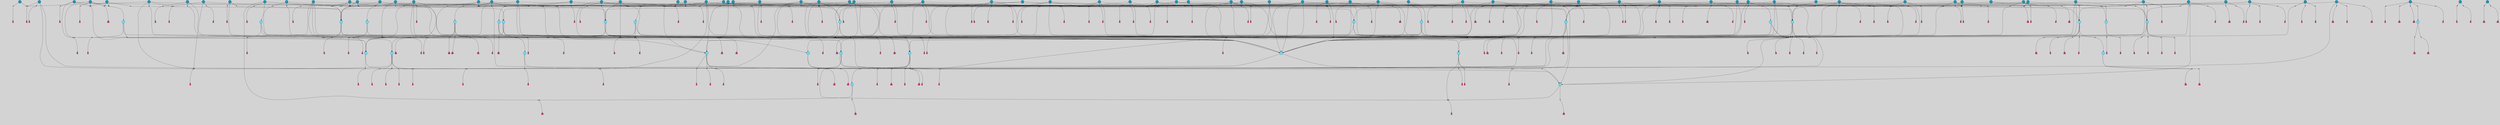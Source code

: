 // File exported with GEGELATI v1.3.1
// On the 2024-04-08 17:40:51
// With the File::TPGGraphDotExporter
digraph{
	graph[pad = "0.212, 0.055" bgcolor = lightgray]
	node[shape=circle style = filled label = ""]
		T3 [fillcolor="#66ddff"]
		T7 [fillcolor="#66ddff"]
		T9 [fillcolor="#66ddff"]
		T11 [fillcolor="#66ddff"]
		T24 [fillcolor="#66ddff"]
		T27 [fillcolor="#66ddff"]
		T54 [fillcolor="#66ddff"]
		T59 [fillcolor="#66ddff"]
		T95 [fillcolor="#66ddff"]
		T111 [fillcolor="#66ddff"]
		T129 [fillcolor="#66ddff"]
		T159 [fillcolor="#66ddff"]
		T176 [fillcolor="#66ddff"]
		T195 [fillcolor="#66ddff"]
		T212 [fillcolor="#66ddff"]
		T213 [fillcolor="#66ddff"]
		T229 [fillcolor="#66ddff"]
		T240 [fillcolor="#66ddff"]
		T242 [fillcolor="#66ddff"]
		T278 [fillcolor="#1199bb"]
		T284 [fillcolor="#1199bb"]
		T315 [fillcolor="#1199bb"]
		T321 [fillcolor="#66ddff"]
		T322 [fillcolor="#66ddff"]
		T323 [fillcolor="#66ddff"]
		T324 [fillcolor="#66ddff"]
		T325 [fillcolor="#66ddff"]
		T326 [fillcolor="#66ddff"]
		T327 [fillcolor="#66ddff"]
		T328 [fillcolor="#1199bb"]
		T330 [fillcolor="#1199bb"]
		T352 [fillcolor="#1199bb"]
		T353 [fillcolor="#66ddff"]
		T394 [fillcolor="#66ddff"]
		T395 [fillcolor="#1199bb"]
		T403 [fillcolor="#1199bb"]
		T415 [fillcolor="#1199bb"]
		T416 [fillcolor="#1199bb"]
		T421 [fillcolor="#1199bb"]
		T424 [fillcolor="#1199bb"]
		T426 [fillcolor="#1199bb"]
		T273 [fillcolor="#1199bb"]
		T430 [fillcolor="#1199bb"]
		T434 [fillcolor="#1199bb"]
		T435 [fillcolor="#1199bb"]
		T437 [fillcolor="#66ddff"]
		T440 [fillcolor="#1199bb"]
		T441 [fillcolor="#1199bb"]
		T442 [fillcolor="#1199bb"]
		T443 [fillcolor="#1199bb"]
		T445 [fillcolor="#1199bb"]
		T446 [fillcolor="#1199bb"]
		T448 [fillcolor="#1199bb"]
		T450 [fillcolor="#1199bb"]
		T451 [fillcolor="#1199bb"]
		T453 [fillcolor="#1199bb"]
		T454 [fillcolor="#1199bb"]
		T455 [fillcolor="#1199bb"]
		T457 [fillcolor="#1199bb"]
		T458 [fillcolor="#1199bb"]
		T459 [fillcolor="#1199bb"]
		T460 [fillcolor="#1199bb"]
		T304 [fillcolor="#1199bb"]
		T463 [fillcolor="#1199bb"]
		T464 [fillcolor="#1199bb"]
		T465 [fillcolor="#1199bb"]
		T466 [fillcolor="#1199bb"]
		T469 [fillcolor="#1199bb"]
		T470 [fillcolor="#1199bb"]
		T485 [fillcolor="#1199bb"]
		T486 [fillcolor="#1199bb"]
		T491 [fillcolor="#1199bb"]
		T500 [fillcolor="#1199bb"]
		T501 [fillcolor="#1199bb"]
		T507 [fillcolor="#66ddff"]
		T509 [fillcolor="#1199bb"]
		T510 [fillcolor="#1199bb"]
		T514 [fillcolor="#1199bb"]
		T518 [fillcolor="#1199bb"]
		T519 [fillcolor="#1199bb"]
		T529 [fillcolor="#1199bb"]
		T530 [fillcolor="#1199bb"]
		T531 [fillcolor="#1199bb"]
		T532 [fillcolor="#1199bb"]
		T536 [fillcolor="#1199bb"]
		T538 [fillcolor="#1199bb"]
		T540 [fillcolor="#1199bb"]
		T542 [fillcolor="#1199bb"]
		T544 [fillcolor="#1199bb"]
		T547 [fillcolor="#1199bb"]
		T550 [fillcolor="#1199bb"]
		T551 [fillcolor="#1199bb"]
		T552 [fillcolor="#1199bb"]
		T553 [fillcolor="#1199bb"]
		T555 [fillcolor="#1199bb"]
		T556 [fillcolor="#1199bb"]
		T557 [fillcolor="#1199bb"]
		T561 [fillcolor="#1199bb"]
		T564 [fillcolor="#1199bb"]
		T565 [fillcolor="#1199bb"]
		T567 [fillcolor="#1199bb"]
		T568 [fillcolor="#66ddff"]
		T569 [fillcolor="#1199bb"]
		T570 [fillcolor="#1199bb"]
		T573 [fillcolor="#1199bb"]
		T577 [fillcolor="#1199bb"]
		T578 [fillcolor="#1199bb"]
		T580 [fillcolor="#1199bb"]
		T581 [fillcolor="#1199bb"]
		T582 [fillcolor="#1199bb"]
		T583 [fillcolor="#1199bb"]
		P5897 [fillcolor="#cccccc" shape=point] //6|
		I5897 [shape=box style=invis label="6|1&2|6#1|7&#92;n10|7&2|0#1|5&#92;n9|4&0|1#2|2&#92;n8|6&0|0#1|0&#92;n"]
		P5897 -> I5897[style=invis]
		A4331 [fillcolor="#ff3366" shape=box margin=0.03 width=0 height=0 label="3"]
		T3 -> P5897 -> A4331
		P5898 [fillcolor="#cccccc" shape=point] //3|
		I5898 [shape=box style=invis label="7|6&2|4#0|2&#92;n10|3&2|7#1|4&#92;n11|6&0|4#0|1&#92;n7|1&0|0#2|6&#92;n7|6&0|3#2|6&#92;n4|0&2|6#0|1&#92;n4|4&2|5#0|2&#92;n4|6&0|4#2|7&#92;n10|0&2|3#1|5&#92;n2|6&0|5#0|2&#92;n1|0&2|3#0|7&#92;n1|6&2|0#0|5&#92;n6|2&0|1#0|7&#92;n9|2&0|3#2|7&#92;n5|3&0|6#0|6&#92;n1|7&2|5#2|3&#92;n8|1&2|7#0|6&#92;n1|0&2|5#2|1&#92;n7|1&2|2#2|5&#92;n7|4&2|6#0|3&#92;n"]
		P5898 -> I5898[style=invis]
		A4332 [fillcolor="#ff3366" shape=box margin=0.03 width=0 height=0 label="4"]
		T3 -> P5898 -> A4332
		P5899 [fillcolor="#cccccc" shape=point] //-3|
		I5899 [shape=box style=invis label="1|6&2|7#0|7&#92;n10|2&0|7#1|3&#92;n9|6&2|7#2|2&#92;n5|3&0|7#0|7&#92;n1|6&2|3#0|0&#92;n2|3&2|3#2|2&#92;n5|1&2|6#0|6&#92;n"]
		P5899 -> I5899[style=invis]
		A4333 [fillcolor="#ff3366" shape=box margin=0.03 width=0 height=0 label="7"]
		T7 -> P5899 -> A4333
		P5900 [fillcolor="#cccccc" shape=point] //5|
		I5900 [shape=box style=invis label="0|5&2|3#0|1&#92;n0|6&2|1#2|4&#92;n6|2&2|6#0|7&#92;n7|4&0|3#0|1&#92;n5|4&0|7#1|6&#92;n9|1&0|5#2|2&#92;n6|3&2|3#1|7&#92;n11|7&2|4#1|6&#92;n2|5&0|1#0|0&#92;n4|7&0|0#0|2&#92;n6|2&0|6#0|0&#92;n2|1&2|6#2|4&#92;n10|0&2|0#1|0&#92;n6|6&2|4#0|6&#92;n"]
		P5900 -> I5900[style=invis]
		A4334 [fillcolor="#ff3366" shape=box margin=0.03 width=0 height=0 label="8"]
		T7 -> P5900 -> A4334
		P5901 [fillcolor="#cccccc" shape=point] //-6|
		I5901 [shape=box style=invis label="11|1&0|7#2|0&#92;n10|4&0|1#1|0&#92;n4|3&2|4#2|1&#92;n0|5&2|0#0|0&#92;n6|1&0|0#0|3&#92;n8|2&2|0#0|4&#92;n11|4&2|0#1|6&#92;n7|0&2|6#2|3&#92;n5|3&2|6#2|0&#92;n2|0&2|0#0|4&#92;n"]
		P5901 -> I5901[style=invis]
		A4335 [fillcolor="#ff3366" shape=box margin=0.03 width=0 height=0 label="9"]
		T9 -> P5901 -> A4335
		P5902 [fillcolor="#cccccc" shape=point] //2|
		I5902 [shape=box style=invis label="6|3&2|7#1|4&#92;n8|6&0|0#2|5&#92;n2|1&0|2#0|3&#92;n8|7&0|6#0|4&#92;n2|1&2|0#0|1&#92;n0|0&2|2#2|3&#92;n6|6&0|7#2|1&#92;n6|1&0|7#2|6&#92;n5|4&2|7#0|4&#92;n0|3&0|4#2|0&#92;n11|0&2|0#2|5&#92;n4|5&2|5#2|4&#92;n5|7&0|6#0|4&#92;n9|7&2|5#0|3&#92;n5|4&2|1#0|3&#92;n5|3&0|1#1|7&#92;n0|4&0|3#2|5&#92;n"]
		P5902 -> I5902[style=invis]
		A4336 [fillcolor="#ff3366" shape=box margin=0.03 width=0 height=0 label="10"]
		T9 -> P5902 -> A4336
		P5903 [fillcolor="#cccccc" shape=point] //6|
		I5903 [shape=box style=invis label="3|0&2|7#2|2&#92;n3|2&0|4#2|5&#92;n5|1&0|2#1|0&#92;n8|7&0|1#2|0&#92;n8|5&0|3#0|6&#92;n0|2&0|2#2|3&#92;n1|5&2|5#0|5&#92;n5|6&0|6#0|7&#92;n6|7&0|0#2|6&#92;n1|2&2|3#0|0&#92;n7|7&2|3#0|4&#92;n0|7&2|7#0|6&#92;n1|0&2|2#2|7&#92;n4|4&0|1#0|0&#92;n"]
		P5903 -> I5903[style=invis]
		A4337 [fillcolor="#ff3366" shape=box margin=0.03 width=0 height=0 label="11"]
		T11 -> P5903 -> A4337
		P5904 [fillcolor="#cccccc" shape=point] //-4|
		I5904 [shape=box style=invis label="4|1&0|4#2|6&#92;n1|2&2|2#2|0&#92;n1|2&2|0#0|6&#92;n8|4&2|3#2|5&#92;n5|5&2|1#1|0&#92;n"]
		P5904 -> I5904[style=invis]
		A4338 [fillcolor="#ff3366" shape=box margin=0.03 width=0 height=0 label="12"]
		T11 -> P5904 -> A4338
		P5905 [fillcolor="#cccccc" shape=point] //1|
		I5905 [shape=box style=invis label="5|1&0|6#2|7&#92;n2|4&0|4#2|2&#92;n0|6&0|5#0|4&#92;n10|6&2|5#1|6&#92;n9|3&0|1#1|7&#92;n10|3&2|2#1|0&#92;n5|0&0|0#2|1&#92;n11|3&2|3#1|5&#92;n10|3&0|1#1|0&#92;n2|4&0|1#0|1&#92;n0|2&0|3#2|4&#92;n9|2&2|1#2|5&#92;n11|7&2|6#2|6&#92;n"]
		P5905 -> I5905[style=invis]
		T24 -> P5905 -> T7
		P5906 [fillcolor="#cccccc" shape=point] //5|
		I5906 [shape=box style=invis label="3|0&2|0#0|1&#92;n3|0&0|7#0|1&#92;n5|3&0|2#2|6&#92;n4|4&2|4#2|6&#92;n11|2&0|7#1|6&#92;n2|7&2|2#2|5&#92;n9|3&2|6#2|7&#92;n7|7&0|0#0|4&#92;n6|1&2|4#2|3&#92;n5|4&2|0#1|6&#92;n1|3&0|7#0|4&#92;n"]
		P5906 -> I5906[style=invis]
		A4339 [fillcolor="#ff3366" shape=box margin=0.03 width=0 height=0 label="7"]
		T24 -> P5906 -> A4339
		P5907 [fillcolor="#cccccc" shape=point] //-2|
		I5907 [shape=box style=invis label="4|1&0|4#0|3&#92;n4|2&0|5#2|0&#92;n5|5&2|6#0|5&#92;n1|4&0|1#0|2&#92;n6|3&2|7#1|5&#92;n0|4&2|0#0|3&#92;n8|5&2|5#1|2&#92;n10|7&2|7#1|1&#92;n3|4&0|0#2|1&#92;n3|6&2|5#2|5&#92;n8|3&0|1#0|7&#92;n10|0&2|7#1|3&#92;n4|1&2|4#0|1&#92;n9|3&2|0#0|4&#92;n3|6&2|0#0|4&#92;n1|2&0|6#2|1&#92;n4|0&2|1#2|2&#92;n"]
		P5907 -> I5907[style=invis]
		A4340 [fillcolor="#ff3366" shape=box margin=0.03 width=0 height=0 label="14"]
		T24 -> P5907 -> A4340
		P5908 [fillcolor="#cccccc" shape=point] //2|
		I5908 [shape=box style=invis label="9|1&2|3#0|1&#92;n5|2&2|0#2|4&#92;n3|6&2|5#2|7&#92;n7|0&2|5#0|4&#92;n1|2&0|3#0|5&#92;n7|3&2|7#0|0&#92;n"]
		P5908 -> I5908[style=invis]
		A4341 [fillcolor="#ff3366" shape=box margin=0.03 width=0 height=0 label="2"]
		T27 -> P5908 -> A4341
		P5909 [fillcolor="#cccccc" shape=point] //-6|
		I5909 [shape=box style=invis label="7|5&0|4#0|4&#92;n11|0&2|5#2|1&#92;n"]
		P5909 -> I5909[style=invis]
		A4342 [fillcolor="#ff3366" shape=box margin=0.03 width=0 height=0 label="3"]
		T27 -> P5909 -> A4342
		T27 -> P5898
		P5910 [fillcolor="#cccccc" shape=point] //0|
		I5910 [shape=box style=invis label="2|5&0|1#0|6&#92;n6|1&2|2#2|7&#92;n8|0&0|3#1|4&#92;n4|3&2|5#2|4&#92;n8|1&2|4#0|0&#92;n6|6&0|1#2|6&#92;n11|7&2|4#2|5&#92;n6|2&2|4#0|2&#92;n8|5&2|4#2|4&#92;n2|1&2|1#2|2&#92;n2|7&2|5#2|6&#92;n9|7&0|5#0|4&#92;n1|2&0|5#2|6&#92;n4|2&2|3#2|7&#92;n3|3&2|1#0|2&#92;n"]
		P5910 -> I5910[style=invis]
		A4343 [fillcolor="#ff3366" shape=box margin=0.03 width=0 height=0 label="5"]
		T27 -> P5910 -> A4343
		P5911 [fillcolor="#cccccc" shape=point] //0|
		I5911 [shape=box style=invis label="4|0&0|3#2|7&#92;n10|2&0|3#1|7&#92;n3|5&0|2#0|3&#92;n4|5&0|0#2|1&#92;n10|7&2|0#1|2&#92;n5|3&2|3#1|6&#92;n9|5&2|0#0|4&#92;n5|4&2|7#0|2&#92;n10|3&2|7#1|4&#92;n7|2&0|1#2|6&#92;n8|6&0|5#0|5&#92;n8|7&2|3#0|5&#92;n2|6&2|4#0|0&#92;n"]
		P5911 -> I5911[style=invis]
		A4344 [fillcolor="#ff3366" shape=box margin=0.03 width=0 height=0 label="5"]
		T27 -> P5911 -> A4344
		P5912 [fillcolor="#cccccc" shape=point] //8|
		I5912 [shape=box style=invis label="9|0&0|1#2|0&#92;n10|1&2|5#1|4&#92;n8|2&2|6#0|4&#92;n2|4&2|5#2|3&#92;n4|2&2|2#0|2&#92;n7|5&0|2#0|0&#92;n8|2&2|1#1|3&#92;n8|7&0|7#2|1&#92;n1|1&0|0#0|7&#92;n5|6&2|5#1|0&#92;n6|6&2|5#0|0&#92;n11|4&0|3#2|6&#92;n4|2&2|4#0|7&#92;n5|6&0|1#2|0&#92;n11|3&0|2#0|7&#92;n"]
		P5912 -> I5912[style=invis]
		A4345 [fillcolor="#ff3366" shape=box margin=0.03 width=0 height=0 label="6"]
		T54 -> P5912 -> A4345
		T54 -> P5906
		P5913 [fillcolor="#cccccc" shape=point] //-10|
		I5913 [shape=box style=invis label="3|6&0|0#0|4&#92;n4|1&2|4#0|1&#92;n5|1&0|1#0|4&#92;n5|5&2|6#0|5&#92;n6|5&0|6#0|3&#92;n11|1&2|0#0|1&#92;n0|7&2|0#0|3&#92;n1|2&0|6#0|1&#92;n8|0&0|4#2|0&#92;n0|4&0|7#2|7&#92;n7|0&2|7#1|3&#92;n3|1&0|5#2|5&#92;n5|1&0|4#0|3&#92;n2|2&0|2#0|0&#92;n8|3&0|1#0|7&#92;n3|0&0|3#0|5&#92;n7|2&0|5#2|0&#92;n6|3&2|7#1|5&#92;n4|7&2|7#2|1&#92;n"]
		P5913 -> I5913[style=invis]
		A4346 [fillcolor="#ff3366" shape=box margin=0.03 width=0 height=0 label="14"]
		T54 -> P5913 -> A4346
		T54 -> P5900
		P5914 [fillcolor="#cccccc" shape=point] //8|
		I5914 [shape=box style=invis label="9|0&0|1#2|0&#92;n10|1&2|5#1|4&#92;n8|2&2|6#0|4&#92;n4|5&0|3#0|1&#92;n2|4&2|5#2|3&#92;n4|2&2|2#0|2&#92;n7|5&0|2#0|0&#92;n8|2&2|1#1|3&#92;n8|7&0|7#2|1&#92;n1|1&0|0#0|7&#92;n5|6&2|5#1|0&#92;n6|3&2|5#0|0&#92;n11|4&0|3#2|6&#92;n1|2&2|4#0|7&#92;n5|6&0|1#2|0&#92;n11|3&0|2#0|7&#92;n"]
		P5914 -> I5914[style=invis]
		A4347 [fillcolor="#ff3366" shape=box margin=0.03 width=0 height=0 label="6"]
		T59 -> P5914 -> A4347
		T59 -> P5906
		T59 -> P5901
		T59 -> P5906
		P5915 [fillcolor="#cccccc" shape=point] //4|
		I5915 [shape=box style=invis label="4|3&0|6#0|3&#92;n5|7&2|3#2|2&#92;n5|6&0|7#1|2&#92;n1|4&2|6#0|3&#92;n8|4&2|1#2|5&#92;n9|5&2|4#1|4&#92;n2|4&0|5#0|7&#92;n10|0&0|6#1|3&#92;n3|0&0|6#0|2&#92;n2|7&2|7#2|6&#92;n5|2&0|5#1|5&#92;n10|4&2|5#1|7&#92;n4|0&0|4#2|4&#92;n11|1&0|4#2|6&#92;n10|6&2|0#1|4&#92;n9|7&0|3#1|4&#92;n4|5&2|7#0|6&#92;n11|5&2|6#2|3&#92;n0|3&0|5#0|1&#92;n"]
		P5915 -> I5915[style=invis]
		A4348 [fillcolor="#ff3366" shape=box margin=0.03 width=0 height=0 label="13"]
		T95 -> P5915 -> A4348
		P5916 [fillcolor="#cccccc" shape=point] //8|
		I5916 [shape=box style=invis label="9|7&0|5#2|5&#92;n3|3&2|3#0|2&#92;n9|5&2|2#1|0&#92;n2|3&0|6#0|3&#92;n4|4&2|5#2|7&#92;n11|3&2|0#1|5&#92;n6|6&2|1#2|2&#92;n4|6&0|1#2|2&#92;n2|5&2|7#2|2&#92;n7|7&2|2#2|3&#92;n6|5&0|3#2|6&#92;n6|7&0|6#0|2&#92;n"]
		P5916 -> I5916[style=invis]
		A4349 [fillcolor="#ff3366" shape=box margin=0.03 width=0 height=0 label="14"]
		T95 -> P5916 -> A4349
		P5917 [fillcolor="#cccccc" shape=point] //2|
		I5917 [shape=box style=invis label="4|1&0|4#2|6&#92;n5|5&2|1#1|0&#92;n1|0&2|0#0|6&#92;n8|4&2|3#2|5&#92;n"]
		P5917 -> I5917[style=invis]
		T95 -> P5917 -> T11
		P5918 [fillcolor="#cccccc" shape=point] //-9|
		I5918 [shape=box style=invis label="2|0&2|0#2|1&#92;n4|4&2|4#2|6&#92;n9|1&0|3#1|7&#92;n5|3&0|2#2|6&#92;n2|7&2|2#2|5&#92;n5|4&2|0#1|6&#92;n3|0&0|7#0|1&#92;n1|3&0|7#0|4&#92;n11|6&2|2#0|7&#92;n7|7&0|0#0|4&#92;n11|0&0|7#1|6&#92;n9|3&2|6#2|7&#92;n"]
		P5918 -> I5918[style=invis]
		A4350 [fillcolor="#ff3366" shape=box margin=0.03 width=0 height=0 label="7"]
		T95 -> P5918 -> A4350
		P5919 [fillcolor="#cccccc" shape=point] //-8|
		I5919 [shape=box style=invis label="7|5&0|4#2|4&#92;n"]
		P5919 -> I5919[style=invis]
		A4351 [fillcolor="#ff3366" shape=box margin=0.03 width=0 height=0 label="3"]
		T95 -> P5919 -> A4351
		P5920 [fillcolor="#cccccc" shape=point] //-5|
		I5920 [shape=box style=invis label="0|0&2|3#0|2&#92;n10|5&0|6#1|3&#92;n7|3&0|6#2|3&#92;n3|4&0|6#0|6&#92;n10|5&0|2#1|1&#92;n5|0&0|1#0|3&#92;n6|6&2|5#1|5&#92;n7|4&0|2#1|7&#92;n5|7&0|1#2|5&#92;n1|5&0|0#0|3&#92;n7|5&2|1#2|6&#92;n9|0&0|2#0|0&#92;n4|0&2|4#0|0&#92;n4|6&0|0#2|3&#92;n3|1&0|6#2|5&#92;n7|7&2|1#2|3&#92;n9|4&2|2#0|6&#92;n"]
		P5920 -> I5920[style=invis]
		T111 -> P5920 -> T9
		P5921 [fillcolor="#cccccc" shape=point] //7|
		I5921 [shape=box style=invis label="7|4&2|1#2|0&#92;n4|1&2|4#2|3&#92;n5|0&2|0#2|2&#92;n6|1&2|4#2|6&#92;n"]
		P5921 -> I5921[style=invis]
		A4352 [fillcolor="#ff3366" shape=box margin=0.03 width=0 height=0 label="9"]
		T111 -> P5921 -> A4352
		P5922 [fillcolor="#cccccc" shape=point] //2|
		I5922 [shape=box style=invis label="3|0&2|0#0|1&#92;n11|2&0|7#1|6&#92;n8|7&2|4#0|5&#92;n5|3&0|2#2|6&#92;n4|4&2|4#2|6&#92;n3|0&0|7#0|1&#92;n2|7&2|2#2|5&#92;n9|3&2|6#2|7&#92;n7|7&0|0#0|4&#92;n6|1&2|4#1|3&#92;n5|4&2|0#1|6&#92;n1|3&0|7#0|4&#92;n"]
		P5922 -> I5922[style=invis]
		A4353 [fillcolor="#ff3366" shape=box margin=0.03 width=0 height=0 label="7"]
		T111 -> P5922 -> A4353
		T111 -> P5901
		T129 -> P5912
		T129 -> P5906
		P5923 [fillcolor="#cccccc" shape=point] //10|
		I5923 [shape=box style=invis label="4|5&2|7#2|1&#92;n1|7&2|3#0|6&#92;n3|5&2|2#0|3&#92;n10|3&0|7#1|4&#92;n7|1&0|4#2|6&#92;n10|2&0|3#1|7&#92;n9|5&2|0#0|4&#92;n4|0&0|3#2|7&#92;n11|4&2|6#1|2&#92;n5|4&2|7#0|2&#92;n2|6&2|4#0|0&#92;n6|5&0|7#2|1&#92;n5|3&2|3#1|6&#92;n10|7&2|0#1|2&#92;n"]
		P5923 -> I5923[style=invis]
		A4354 [fillcolor="#ff3366" shape=box margin=0.03 width=0 height=0 label="5"]
		T129 -> P5923 -> A4354
		P5924 [fillcolor="#cccccc" shape=point] //5|
		I5924 [shape=box style=invis label="9|4&2|3#1|3&#92;n0|4&2|4#0|5&#92;n6|1&2|6#2|5&#92;n4|0&0|5#2|0&#92;n"]
		P5924 -> I5924[style=invis]
		A4355 [fillcolor="#ff3366" shape=box margin=0.03 width=0 height=0 label="7"]
		T129 -> P5924 -> A4355
		P5925 [fillcolor="#cccccc" shape=point] //6|
		I5925 [shape=box style=invis label="9|4&2|7#0|6&#92;n8|4&0|1#1|0&#92;n1|3&0|0#2|1&#92;n2|4&0|6#2|2&#92;n5|1&2|5#0|7&#92;n3|0&0|3#2|6&#92;n2|2&2|6#0|2&#92;n8|4&0|4#2|2&#92;n5|1&2|4#0|3&#92;n9|4&0|6#0|6&#92;n5|0&2|2#1|5&#92;n11|7&0|0#1|1&#92;n0|4&0|3#0|3&#92;n7|7&2|4#2|5&#92;n1|5&0|1#2|1&#92;n"]
		P5925 -> I5925[style=invis]
		A4356 [fillcolor="#ff3366" shape=box margin=0.03 width=0 height=0 label="1"]
		T129 -> P5925 -> A4356
		P5926 [fillcolor="#cccccc" shape=point] //7|
		I5926 [shape=box style=invis label="7|0&2|1#2|0&#92;n9|7&2|1#1|7&#92;n8|2&0|1#1|0&#92;n6|6&0|2#1|1&#92;n2|2&0|5#0|0&#92;n5|7&0|0#2|1&#92;n5|1&2|5#1|5&#92;n4|7&2|4#2|3&#92;n10|5&2|2#1|5&#92;n1|3&2|2#2|0&#92;n10|2&2|6#1|5&#92;n"]
		P5926 -> I5926[style=invis]
		A4357 [fillcolor="#ff3366" shape=box margin=0.03 width=0 height=0 label="1"]
		T159 -> P5926 -> A4357
		P5927 [fillcolor="#cccccc" shape=point] //7|
		I5927 [shape=box style=invis label="7|4&2|7#0|4&#92;n4|6&0|1#2|5&#92;n2|1&2|3#0|0&#92;n4|3&2|0#0|1&#92;n0|0&2|7#2|7&#92;n7|7&0|5#2|3&#92;n5|0&2|1#2|2&#92;n10|0&0|4#1|2&#92;n4|4&0|7#0|0&#92;n6|7&0|2#0|1&#92;n1|4&2|5#0|4&#92;n"]
		P5927 -> I5927[style=invis]
		A4358 [fillcolor="#ff3366" shape=box margin=0.03 width=0 height=0 label="0"]
		T159 -> P5927 -> A4358
		P5928 [fillcolor="#cccccc" shape=point] //5|
		I5928 [shape=box style=invis label="0|5&2|3#0|1&#92;n0|6&2|1#2|4&#92;n6|2&2|6#0|7&#92;n9|0&2|7#1|1&#92;n7|4&0|3#0|1&#92;n11|7&2|4#1|6&#92;n9|1&0|5#2|2&#92;n5|4&0|7#1|6&#92;n2|5&0|1#0|0&#92;n4|7&0|0#0|2&#92;n6|2&0|6#0|0&#92;n2|1&2|6#2|4&#92;n10|0&0|0#1|0&#92;n6|6&2|4#0|6&#92;n"]
		P5928 -> I5928[style=invis]
		T159 -> P5928 -> T129
		P5929 [fillcolor="#cccccc" shape=point] //3|
		I5929 [shape=box style=invis label="4|7&0|7#2|7&#92;n11|5&2|6#0|2&#92;n5|5&2|6#2|0&#92;n3|2&0|6#0|3&#92;n10|2&2|5#1|5&#92;n9|4&2|3#1|5&#92;n2|5&2|7#2|4&#92;n11|3&2|5#1|0&#92;n7|0&0|7#2|1&#92;n1|2&0|5#0|1&#92;n"]
		P5929 -> I5929[style=invis]
		A4359 [fillcolor="#ff3366" shape=box margin=0.03 width=0 height=0 label="5"]
		T176 -> P5929 -> A4359
		P5930 [fillcolor="#cccccc" shape=point] //2|
		I5930 [shape=box style=invis label="7|1&0|6#0|1&#92;n5|2&2|5#1|6&#92;n10|1&2|1#1|1&#92;n4|7&0|4#2|2&#92;n11|7&0|4#2|7&#92;n5|0&0|5#1|7&#92;n8|2&0|5#2|4&#92;n10|0&2|6#1|6&#92;n5|1&0|1#2|3&#92;n1|6&2|0#0|1&#92;n9|6&2|2#1|4&#92;n3|4&2|3#0|0&#92;n10|1&0|1#1|0&#92;n2|2&0|1#2|1&#92;n3|1&2|7#0|3&#92;n"]
		P5930 -> I5930[style=invis]
		A4360 [fillcolor="#ff3366" shape=box margin=0.03 width=0 height=0 label="10"]
		T176 -> P5930 -> A4360
		P5931 [fillcolor="#cccccc" shape=point] //-1|
		I5931 [shape=box style=invis label="1|7&2|1#0|6&#92;n8|1&2|3#0|5&#92;n10|6&2|7#1|0&#92;n1|7&2|5#0|2&#92;n0|3&0|3#2|2&#92;n3|5&0|1#0|0&#92;n3|5&0|2#0|3&#92;n1|5&2|0#0|4&#92;n5|7&2|2#2|5&#92;n4|0&2|3#0|3&#92;n"]
		P5931 -> I5931[style=invis]
		T176 -> P5931 -> T3
		P5932 [fillcolor="#cccccc" shape=point] //-3|
		I5932 [shape=box style=invis label="6|3&2|4#1|4&#92;n5|3&0|1#1|7&#92;n2|1&0|2#2|3&#92;n8|7&0|6#0|4&#92;n2|1&2|0#0|1&#92;n0|0&2|2#2|3&#92;n6|1&0|7#2|6&#92;n5|7&0|2#0|4&#92;n0|3&0|4#2|0&#92;n11|0&2|0#2|5&#92;n6|0&2|0#1|4&#92;n8|6&0|2#2|5&#92;n5|4&2|1#0|3&#92;n9|7&2|5#0|3&#92;n5|4&2|7#0|4&#92;n"]
		P5932 -> I5932[style=invis]
		A4361 [fillcolor="#ff3366" shape=box margin=0.03 width=0 height=0 label="10"]
		T176 -> P5932 -> A4361
		P5933 [fillcolor="#cccccc" shape=point] //4|
		I5933 [shape=box style=invis label="7|1&0|6#0|1&#92;n5|2&2|5#1|6&#92;n10|1&2|1#1|1&#92;n9|6&2|2#1|4&#92;n4|7&0|4#2|2&#92;n9|6&0|4#1|1&#92;n10|0&2|6#1|6&#92;n5|1&0|1#2|3&#92;n1|6&2|0#0|1&#92;n8|2&0|5#2|4&#92;n3|4&2|3#0|0&#92;n10|1&0|5#1|0&#92;n2|2&0|1#2|1&#92;n3|1&2|7#0|3&#92;n"]
		P5933 -> I5933[style=invis]
		A4362 [fillcolor="#ff3366" shape=box margin=0.03 width=0 height=0 label="10"]
		T176 -> P5933 -> A4362
		P5934 [fillcolor="#cccccc" shape=point] //5|
		I5934 [shape=box style=invis label="3|0&2|0#2|1&#92;n3|0&0|7#0|1&#92;n5|3&0|2#2|6&#92;n4|4&2|4#2|6&#92;n5|4&2|0#1|6&#92;n2|7&2|2#2|5&#92;n1|3&0|7#0|4&#92;n11|6&2|2#0|7&#92;n7|7&0|0#0|4&#92;n6|1&2|4#2|3&#92;n11|0&0|7#1|6&#92;n9|3&2|6#2|7&#92;n"]
		P5934 -> I5934[style=invis]
		A4363 [fillcolor="#ff3366" shape=box margin=0.03 width=0 height=0 label="7"]
		T195 -> P5934 -> A4363
		P5935 [fillcolor="#cccccc" shape=point] //4|
		I5935 [shape=box style=invis label="7|1&0|6#0|1&#92;n6|7&2|7#1|7&#92;n10|1&2|1#1|1&#92;n9|6&2|2#1|4&#92;n4|7&0|4#2|2&#92;n9|6&0|5#1|1&#92;n10|0&2|6#1|6&#92;n5|1&0|1#2|3&#92;n10|1&0|5#1|0&#92;n3|4&2|3#0|0&#92;n8|2&0|5#2|4&#92;n1|6&2|0#0|0&#92;n2|3&0|1#2|6&#92;n5|2&2|2#1|6&#92;n2|2&0|1#2|1&#92;n3|1&2|7#0|3&#92;n6|7&2|3#0|4&#92;n"]
		P5935 -> I5935[style=invis]
		A4364 [fillcolor="#ff3366" shape=box margin=0.03 width=0 height=0 label="10"]
		T195 -> P5935 -> A4364
		P5936 [fillcolor="#cccccc" shape=point] //-4|
		I5936 [shape=box style=invis label="0|4&0|0#2|7&#92;n8|5&2|4#2|4&#92;n4|3&2|5#2|4&#92;n11|7&2|2#2|5&#92;n6|5&2|2#2|7&#92;n3|2&0|7#0|7&#92;n3|3&2|1#0|3&#92;n2|6&0|3#2|5&#92;n0|1&2|6#2|2&#92;n8|2&0|0#1|6&#92;n0|7&0|5#0|4&#92;n9|5&0|3#2|7&#92;n2|7&2|5#2|6&#92;n9|0&2|0#0|1&#92;n1|2&2|4#0|2&#92;n"]
		P5936 -> I5936[style=invis]
		T195 -> P5936 -> T27
		T195 -> P5927
		P5937 [fillcolor="#cccccc" shape=point] //6|
		I5937 [shape=box style=invis label="9|4&2|7#0|6&#92;n8|4&0|1#1|0&#92;n1|3&0|0#2|1&#92;n2|4&0|6#2|2&#92;n5|1&2|5#0|7&#92;n3|0&0|3#2|6&#92;n2|2&2|6#0|2&#92;n8|4&0|4#2|2&#92;n5|1&2|4#0|3&#92;n9|4&0|6#0|6&#92;n5|0&2|2#1|5&#92;n11|7&0|0#1|1&#92;n0|4&0|3#0|3&#92;n7|7&2|4#2|5&#92;n1|5&0|1#2|1&#92;n"]
		P5937 -> I5937[style=invis]
		A4365 [fillcolor="#ff3366" shape=box margin=0.03 width=0 height=0 label="1"]
		T212 -> P5937 -> A4365
		P5938 [fillcolor="#cccccc" shape=point] //5|
		I5938 [shape=box style=invis label="9|4&2|3#1|3&#92;n0|4&2|4#0|5&#92;n6|1&2|6#2|5&#92;n4|0&0|5#2|0&#92;n"]
		P5938 -> I5938[style=invis]
		A4366 [fillcolor="#ff3366" shape=box margin=0.03 width=0 height=0 label="7"]
		T212 -> P5938 -> A4366
		P5939 [fillcolor="#cccccc" shape=point] //5|
		I5939 [shape=box style=invis label="3|0&2|0#0|1&#92;n3|0&0|7#0|1&#92;n5|3&0|2#2|6&#92;n4|4&2|4#2|6&#92;n11|2&0|7#1|6&#92;n2|7&2|2#2|5&#92;n9|3&2|6#2|7&#92;n7|7&0|0#0|4&#92;n6|1&2|4#2|3&#92;n5|4&2|0#1|6&#92;n1|3&0|7#0|4&#92;n"]
		P5939 -> I5939[style=invis]
		A4367 [fillcolor="#ff3366" shape=box margin=0.03 width=0 height=0 label="7"]
		T212 -> P5939 -> A4367
		P5940 [fillcolor="#cccccc" shape=point] //8|
		I5940 [shape=box style=invis label="9|0&0|1#2|0&#92;n10|1&2|5#1|4&#92;n8|2&2|6#0|4&#92;n2|4&2|5#2|3&#92;n4|2&2|2#0|2&#92;n7|5&0|2#0|0&#92;n8|2&2|1#1|3&#92;n8|7&0|7#2|1&#92;n1|1&0|0#0|7&#92;n5|6&2|5#1|0&#92;n6|6&2|5#0|0&#92;n11|4&0|3#2|6&#92;n4|2&2|4#0|7&#92;n5|6&0|1#2|0&#92;n11|3&0|2#0|7&#92;n"]
		P5940 -> I5940[style=invis]
		A4368 [fillcolor="#ff3366" shape=box margin=0.03 width=0 height=0 label="6"]
		T212 -> P5940 -> A4368
		P5941 [fillcolor="#cccccc" shape=point] //10|
		I5941 [shape=box style=invis label="4|5&2|7#2|1&#92;n1|7&2|3#0|6&#92;n3|5&2|2#0|3&#92;n10|3&0|7#1|4&#92;n7|1&0|4#2|6&#92;n10|2&0|3#1|7&#92;n9|5&2|0#0|4&#92;n4|0&0|3#2|7&#92;n11|4&2|6#1|2&#92;n5|4&2|7#0|2&#92;n2|6&2|4#0|0&#92;n6|5&0|7#2|1&#92;n5|3&2|3#1|6&#92;n10|7&2|0#1|2&#92;n"]
		P5941 -> I5941[style=invis]
		A4369 [fillcolor="#ff3366" shape=box margin=0.03 width=0 height=0 label="5"]
		T212 -> P5941 -> A4369
		P5942 [fillcolor="#cccccc" shape=point] //6|
		I5942 [shape=box style=invis label="9|4&2|7#0|6&#92;n8|4&0|1#1|0&#92;n1|3&0|0#2|1&#92;n2|4&0|6#2|2&#92;n5|1&2|5#0|7&#92;n3|0&0|3#2|6&#92;n2|2&2|6#0|2&#92;n8|4&0|4#2|2&#92;n5|1&2|4#0|3&#92;n9|4&0|6#0|6&#92;n5|0&2|2#1|5&#92;n11|7&0|0#1|1&#92;n0|4&0|3#0|3&#92;n7|7&2|4#2|5&#92;n1|5&0|1#2|1&#92;n"]
		P5942 -> I5942[style=invis]
		A4370 [fillcolor="#ff3366" shape=box margin=0.03 width=0 height=0 label="1"]
		T213 -> P5942 -> A4370
		P5943 [fillcolor="#cccccc" shape=point] //5|
		I5943 [shape=box style=invis label="9|4&2|3#1|3&#92;n0|4&2|4#0|5&#92;n6|1&2|6#2|5&#92;n4|0&0|5#2|0&#92;n"]
		P5943 -> I5943[style=invis]
		A4371 [fillcolor="#ff3366" shape=box margin=0.03 width=0 height=0 label="7"]
		T213 -> P5943 -> A4371
		P5944 [fillcolor="#cccccc" shape=point] //8|
		I5944 [shape=box style=invis label="9|0&0|1#2|0&#92;n10|1&2|5#1|4&#92;n8|2&2|6#0|4&#92;n2|4&2|5#2|3&#92;n4|2&2|2#0|2&#92;n7|5&0|2#0|0&#92;n8|2&2|1#1|3&#92;n8|7&0|7#2|1&#92;n1|1&0|0#0|7&#92;n5|6&2|5#1|0&#92;n6|6&2|5#0|0&#92;n11|4&0|3#2|6&#92;n4|2&2|4#0|7&#92;n5|6&0|1#2|0&#92;n11|3&0|2#0|7&#92;n"]
		P5944 -> I5944[style=invis]
		A4372 [fillcolor="#ff3366" shape=box margin=0.03 width=0 height=0 label="6"]
		T213 -> P5944 -> A4372
		P5945 [fillcolor="#cccccc" shape=point] //10|
		I5945 [shape=box style=invis label="4|5&2|7#2|1&#92;n1|7&2|3#0|6&#92;n3|5&2|2#0|3&#92;n10|3&0|7#1|4&#92;n7|1&0|4#2|6&#92;n10|2&0|3#1|7&#92;n9|5&2|0#0|4&#92;n4|0&0|3#2|7&#92;n11|4&2|6#1|2&#92;n5|4&2|7#0|2&#92;n2|6&2|4#0|0&#92;n6|5&0|7#2|1&#92;n5|3&2|3#1|6&#92;n10|7&2|0#1|2&#92;n"]
		P5945 -> I5945[style=invis]
		A4373 [fillcolor="#ff3366" shape=box margin=0.03 width=0 height=0 label="5"]
		T213 -> P5945 -> A4373
		P5946 [fillcolor="#cccccc" shape=point] //5|
		I5946 [shape=box style=invis label="3|0&2|0#0|1&#92;n3|0&0|7#0|1&#92;n5|3&0|2#2|6&#92;n4|4&2|4#2|6&#92;n11|2&0|7#1|6&#92;n2|7&2|2#2|5&#92;n9|3&2|6#2|7&#92;n7|7&0|0#0|4&#92;n6|1&2|4#2|3&#92;n5|4&2|0#1|6&#92;n1|3&0|7#0|4&#92;n"]
		P5946 -> I5946[style=invis]
		A4374 [fillcolor="#ff3366" shape=box margin=0.03 width=0 height=0 label="7"]
		T213 -> P5946 -> A4374
		P5947 [fillcolor="#cccccc" shape=point] //-2|
		I5947 [shape=box style=invis label="5|2&2|0#2|4&#92;n9|1&2|3#0|1&#92;n3|6&2|5#2|7&#92;n7|0&2|1#0|4&#92;n1|2&0|3#0|5&#92;n7|3&2|7#0|0&#92;n"]
		P5947 -> I5947[style=invis]
		A4375 [fillcolor="#ff3366" shape=box margin=0.03 width=0 height=0 label="2"]
		T229 -> P5947 -> A4375
		P5948 [fillcolor="#cccccc" shape=point] //9|
		I5948 [shape=box style=invis label="7|1&2|2#2|5&#92;n1|0&2|5#2|1&#92;n11|6&0|4#0|1&#92;n10|6&0|3#1|6&#92;n7|1&0|0#2|6&#92;n4|0&2|6#0|1&#92;n4|6&0|4#2|7&#92;n10|0&2|3#1|0&#92;n1|0&2|3#0|7&#92;n1|6&2|0#0|5&#92;n6|2&0|1#0|7&#92;n9|2&0|3#2|7&#92;n5|3&0|6#0|6&#92;n3|1&0|3#0|5&#92;n1|7&2|5#2|3&#92;n8|1&2|7#0|6&#92;n10|3&2|0#1|4&#92;n7|6&2|4#0|2&#92;n7|4&2|6#0|3&#92;n"]
		P5948 -> I5948[style=invis]
		T229 -> P5948 -> T7
		P5949 [fillcolor="#cccccc" shape=point] //2|
		I5949 [shape=box style=invis label="8|6&0|2#0|5&#92;n10|5&2|3#1|7&#92;n5|6&0|1#2|5&#92;n11|3&0|0#2|2&#92;n0|3&2|1#0|6&#92;n9|7&2|6#0|1&#92;n4|6&2|7#0|2&#92;n8|0&0|6#2|0&#92;n11|2&0|7#0|1&#92;n3|7&2|4#0|7&#92;n5|1&0|1#0|6&#92;n7|6&2|7#2|4&#92;n6|1&0|3#0|2&#92;n6|6&2|5#1|2&#92;n8|5&0|2#0|0&#92;n0|2&0|3#0|0&#92;n2|5&2|5#2|1&#92;n10|4&0|1#1|0&#92;n4|3&2|5#0|4&#92;n"]
		P5949 -> I5949[style=invis]
		A4376 [fillcolor="#ff3366" shape=box margin=0.03 width=0 height=0 label="11"]
		T229 -> P5949 -> A4376
		P5950 [fillcolor="#cccccc" shape=point] //-7|
		I5950 [shape=box style=invis label="11|2&2|6#1|1&#92;n2|3&0|6#2|3&#92;n10|0&0|2#1|4&#92;n"]
		P5950 -> I5950[style=invis]
		T229 -> P5950 -> T111
		P5951 [fillcolor="#cccccc" shape=point] //-1|
		I5951 [shape=box style=invis label="6|4&0|4#2|4&#92;n4|5&2|5#2|4&#92;n9|7&2|5#0|3&#92;n3|7&2|6#0|6&#92;n8|7&0|6#0|4&#92;n2|1&2|0#0|1&#92;n8|6&0|0#2|5&#92;n2|1&0|2#0|3&#92;n6|1&0|7#2|6&#92;n6|3&0|1#1|6&#92;n5|4&2|7#0|4&#92;n0|7&0|4#2|0&#92;n11|0&2|0#2|5&#92;n3|7&2|0#2|7&#92;n8|3&2|7#1|4&#92;n5|7&0|6#0|4&#92;n0|0&2|3#2|3&#92;n5|4&2|1#0|3&#92;n0|4&0|3#2|5&#92;n"]
		P5951 -> I5951[style=invis]
		A4377 [fillcolor="#ff3366" shape=box margin=0.03 width=0 height=0 label="10"]
		T229 -> P5951 -> A4377
		P5952 [fillcolor="#cccccc" shape=point] //5|
		I5952 [shape=box style=invis label="1|6&2|7#0|7&#92;n9|2&2|7#2|2&#92;n10|2&0|7#1|3&#92;n5|3&0|7#0|7&#92;n7|0&2|7#2|2&#92;n1|6&2|3#0|0&#92;n2|3&2|3#2|2&#92;n"]
		P5952 -> I5952[style=invis]
		A4378 [fillcolor="#ff3366" shape=box margin=0.03 width=0 height=0 label="7"]
		T240 -> P5952 -> A4378
		P5953 [fillcolor="#cccccc" shape=point] //-8|
		I5953 [shape=box style=invis label="7|5&0|2#2|1&#92;n1|0&2|6#0|0&#92;n7|1&2|6#1|1&#92;n8|7&0|3#1|6&#92;n3|7&2|3#2|4&#92;n"]
		P5953 -> I5953[style=invis]
		A4379 [fillcolor="#ff3366" shape=box margin=0.03 width=0 height=0 label="2"]
		T240 -> P5953 -> A4379
		P5954 [fillcolor="#cccccc" shape=point] //-3|
		I5954 [shape=box style=invis label="1|1&2|1#0|1&#92;n1|4&0|0#2|4&#92;n11|0&2|3#0|2&#92;n11|6&0|4#0|1&#92;n5|2&0|6#1|5&#92;n3|7&2|6#2|7&#92;n7|7&0|1#2|1&#92;n9|5&2|2#2|0&#92;n6|5&2|6#1|4&#92;n0|7&0|5#2|4&#92;n8|1&0|0#2|3&#92;n0|5&0|3#0|5&#92;n2|0&2|4#0|5&#92;n7|5&2|7#1|3&#92;n8|3&0|0#1|2&#92;n"]
		P5954 -> I5954[style=invis]
		A4380 [fillcolor="#ff3366" shape=box margin=0.03 width=0 height=0 label="1"]
		T240 -> P5954 -> A4380
		P5955 [fillcolor="#cccccc" shape=point] //-9|
		I5955 [shape=box style=invis label="4|7&2|6#0|5&#92;n11|3&0|2#2|6&#92;n10|2&2|4#1|6&#92;n3|0&2|6#2|7&#92;n4|3&0|5#0|7&#92;n2|3&0|7#0|7&#92;n10|6&0|7#1|5&#92;n10|1&2|2#1|1&#92;n1|7&0|3#2|6&#92;n"]
		P5955 -> I5955[style=invis]
		A4381 [fillcolor="#ff3366" shape=box margin=0.03 width=0 height=0 label="4"]
		T242 -> P5955 -> A4381
		P5956 [fillcolor="#cccccc" shape=point] //7|
		I5956 [shape=box style=invis label="7|2&0|4#1|3&#92;n7|7&0|0#0|4&#92;n4|4&2|4#2|6&#92;n2|3&2|2#2|5&#92;n8|0&0|2#2|1&#92;n9|3&2|6#2|7&#92;n6|4&2|4#2|3&#92;n3|3&2|0#0|1&#92;n6|4&2|0#1|6&#92;n5|3&0|7#0|4&#92;n"]
		P5956 -> I5956[style=invis]
		A4382 [fillcolor="#ff3366" shape=box margin=0.03 width=0 height=0 label="7"]
		T242 -> P5956 -> A4382
		P5957 [fillcolor="#cccccc" shape=point] //2|
		I5957 [shape=box style=invis label="4|5&2|7#2|1&#92;n1|7&2|3#0|6&#92;n3|5&2|2#0|3&#92;n10|3&2|7#1|4&#92;n7|1&0|4#2|6&#92;n4|0&0|3#2|7&#92;n9|5&2|0#0|4&#92;n10|2&0|3#1|7&#92;n11|4&2|6#1|2&#92;n10|3&2|1#1|6&#92;n5|4&2|7#0|2&#92;n2|6&2|4#0|0&#92;n6|5&0|7#2|1&#92;n5|3&2|3#1|6&#92;n10|7&2|0#1|2&#92;n"]
		P5957 -> I5957[style=invis]
		A4383 [fillcolor="#ff3366" shape=box margin=0.03 width=0 height=0 label="5"]
		T242 -> P5957 -> A4383
		P5958 [fillcolor="#cccccc" shape=point] //7|
		I5958 [shape=box style=invis label="8|4&2|1#2|5&#92;n4|1&2|7#2|1&#92;n11|5&2|6#0|3&#92;n10|4&2|5#1|7&#92;n4|0&0|4#2|4&#92;n4|5&2|7#0|6&#92;n9|5&2|4#0|4&#92;n2|4&0|5#0|7&#92;n1|4&2|6#0|3&#92;n2|7&2|7#2|6&#92;n3|0&0|6#0|2&#92;n10|0&2|6#1|3&#92;n4|4&0|6#0|7&#92;n10|6&2|0#1|4&#92;n5|4&2|6#1|1&#92;n9|7&0|3#0|4&#92;n5|6&0|7#1|2&#92;n5|7&2|3#2|2&#92;n0|3&0|5#0|1&#92;n"]
		P5958 -> I5958[style=invis]
		T242 -> P5958 -> T9
		T278 -> P5915
		P5959 [fillcolor="#cccccc" shape=point] //1|
		I5959 [shape=box style=invis label="0|4&0|1#0|1&#92;n10|5&2|5#1|6&#92;n7|7&2|5#2|2&#92;n9|5&0|7#2|7&#92;n8|4&0|3#2|7&#92;n11|0&2|3#0|5&#92;n7|0&0|0#0|1&#92;n4|2&0|4#0|5&#92;n5|1&0|6#2|7&#92;n11|3&0|7#1|3&#92;n"]
		P5959 -> I5959[style=invis]
		T278 -> P5959 -> T7
		P5960 [fillcolor="#cccccc" shape=point] //-3|
		I5960 [shape=box style=invis label="4|5&0|0#0|0&#92;n4|7&0|0#0|2&#92;n0|6&2|1#2|4&#92;n9|1&0|5#2|2&#92;n10|0&2|0#1|0&#92;n6|6&2|4#0|6&#92;n2|5&0|1#0|0&#92;n6|3&2|3#1|7&#92;n11|7&2|4#1|6&#92;n6|2&2|6#0|1&#92;n6|2&0|0#0|0&#92;n9|1&2|6#2|4&#92;n10|4&0|3#1|1&#92;n5|4&2|7#1|6&#92;n"]
		P5960 -> I5960[style=invis]
		T278 -> P5960 -> T95
		P5961 [fillcolor="#cccccc" shape=point] //-2|
		I5961 [shape=box style=invis label="3|0&2|0#0|1&#92;n4|1&0|3#2|2&#92;n11|2&0|7#1|6&#92;n8|7&2|4#0|5&#92;n6|1&2|4#1|3&#92;n4|4&2|4#2|6&#92;n3|0&0|7#0|1&#92;n9|3&2|6#2|7&#92;n7|7&0|0#0|4&#92;n5|3&0|2#2|6&#92;n5|4&2|0#1|6&#92;n1|3&0|7#0|4&#92;n"]
		P5961 -> I5961[style=invis]
		A4384 [fillcolor="#ff3366" shape=box margin=0.03 width=0 height=0 label="7"]
		T284 -> P5961 -> A4384
		P5962 [fillcolor="#cccccc" shape=point] //-3|
		I5962 [shape=box style=invis label="8|4&0|1#1|0&#92;n7|4&0|6#0|0&#92;n3|6&0|6#2|2&#92;n9|4&0|0#2|7&#92;n0|7&2|7#2|7&#92;n0|2&2|7#0|5&#92;n6|3&0|3#0|7&#92;n11|6&0|0#2|2&#92;n2|0&2|3#2|2&#92;n10|1&0|6#1|3&#92;n2|5&0|0#0|1&#92;n4|3&0|1#2|5&#92;n1|6&2|0#0|0&#92;n"]
		P5962 -> I5962[style=invis]
		A4385 [fillcolor="#ff3366" shape=box margin=0.03 width=0 height=0 label="1"]
		T284 -> P5962 -> A4385
		P5963 [fillcolor="#cccccc" shape=point] //5|
		I5963 [shape=box style=invis label="3|0&2|0#0|1&#92;n3|0&0|7#0|3&#92;n5|3&0|2#2|6&#92;n4|4&2|4#2|6&#92;n11|2&0|7#1|6&#92;n9|3&2|6#2|7&#92;n2|7&2|2#2|5&#92;n7|7&0|0#0|4&#92;n6|1&2|4#2|3&#92;n1|3&0|7#0|4&#92;n"]
		P5963 -> I5963[style=invis]
		A4386 [fillcolor="#ff3366" shape=box margin=0.03 width=0 height=0 label="7"]
		T284 -> P5963 -> A4386
		P5964 [fillcolor="#cccccc" shape=point] //-5|
		I5964 [shape=box style=invis label="10|6&2|5#1|6&#92;n9|3&0|1#1|7&#92;n2|4&0|1#0|1&#92;n11|3&0|7#1|6&#92;n5|1&0|6#2|7&#92;n8|0&0|0#0|1&#92;n0|6&0|7#0|4&#92;n6|7&2|6#2|6&#92;n11|0&2|3#0|5&#92;n"]
		P5964 -> I5964[style=invis]
		T284 -> P5964 -> T7
		P5965 [fillcolor="#cccccc" shape=point] //-5|
		I5965 [shape=box style=invis label="8|4&0|1#1|4&#92;n11|6&0|0#2|2&#92;n8|5&2|4#1|1&#92;n9|4&0|0#2|7&#92;n3|7&0|7#2|7&#92;n2|5&0|0#0|1&#92;n6|3&0|3#0|7&#92;n3|6&0|6#2|2&#92;n2|0&2|3#2|2&#92;n2|2&2|1#2|3&#92;n6|0&2|3#0|3&#92;n10|1&0|6#1|3&#92;n"]
		P5965 -> I5965[style=invis]
		A4387 [fillcolor="#ff3366" shape=box margin=0.03 width=0 height=0 label="1"]
		T284 -> P5965 -> A4387
		P5966 [fillcolor="#cccccc" shape=point] //5|
		I5966 [shape=box style=invis label="11|7&2|0#1|7&#92;n1|5&2|4#2|4&#92;n4|3&0|1#0|5&#92;n1|6&0|0#0|4&#92;n8|6&2|4#0|0&#92;n4|0&2|0#0|5&#92;n10|4&2|0#1|0&#92;n4|4&0|5#0|1&#92;n0|7&2|1#0|5&#92;n0|6&2|3#2|0&#92;n9|6&2|5#1|3&#92;n"]
		P5966 -> I5966[style=invis]
		T315 -> P5966 -> T195
		T315 -> P5955
		T315 -> P5956
		P5967 [fillcolor="#cccccc" shape=point] //-6|
		I5967 [shape=box style=invis label="9|0&2|0#0|1&#92;n3|2&0|2#0|3&#92;n5|4&0|5#1|7&#92;n2|1&0|4#0|3&#92;n9|2&2|0#2|4&#92;n7|6&0|4#0|2&#92;n2|3&0|6#2|6&#92;n1|2&0|3#2|0&#92;n"]
		P5967 -> I5967[style=invis]
		T315 -> P5967 -> T54
		P5968 [fillcolor="#cccccc" shape=point] //-2|
		I5968 [shape=box style=invis label="1|3&0|2#0|7&#92;n6|1&0|7#0|0&#92;n6|1&2|4#1|7&#92;n3|0&2|3#0|3&#92;n0|2&0|7#2|6&#92;n"]
		P5968 -> I5968[style=invis]
		T315 -> P5968 -> T195
		P5969 [fillcolor="#cccccc" shape=point] //-9|
		I5969 [shape=box style=invis label="2|0&2|0#2|1&#92;n4|4&2|4#2|6&#92;n9|1&0|3#1|7&#92;n5|3&0|2#2|6&#92;n2|7&2|2#2|5&#92;n5|4&2|0#1|6&#92;n3|0&0|7#0|1&#92;n1|3&0|7#0|4&#92;n11|6&2|2#0|7&#92;n7|7&0|0#0|4&#92;n11|0&0|7#1|6&#92;n9|3&2|6#2|7&#92;n"]
		P5969 -> I5969[style=invis]
		A4388 [fillcolor="#ff3366" shape=box margin=0.03 width=0 height=0 label="7"]
		T321 -> P5969 -> A4388
		P5970 [fillcolor="#cccccc" shape=point] //-4|
		I5970 [shape=box style=invis label="4|1&0|4#2|6&#92;n1|2&2|2#2|0&#92;n1|2&2|0#0|6&#92;n8|4&2|3#2|5&#92;n5|5&2|1#1|0&#92;n"]
		P5970 -> I5970[style=invis]
		A4389 [fillcolor="#ff3366" shape=box margin=0.03 width=0 height=0 label="12"]
		T322 -> P5970 -> A4389
		P5971 [fillcolor="#cccccc" shape=point] //8|
		I5971 [shape=box style=invis label="9|7&0|5#2|5&#92;n3|3&2|3#0|2&#92;n9|5&2|2#1|0&#92;n2|3&0|6#0|3&#92;n4|4&2|5#2|7&#92;n11|3&2|0#1|5&#92;n6|6&2|1#2|2&#92;n4|6&0|1#2|2&#92;n2|5&2|7#2|2&#92;n7|7&2|2#2|3&#92;n6|5&0|3#2|6&#92;n6|7&0|6#0|2&#92;n"]
		P5971 -> I5971[style=invis]
		A4390 [fillcolor="#ff3366" shape=box margin=0.03 width=0 height=0 label="14"]
		T321 -> P5971 -> A4390
		P5972 [fillcolor="#cccccc" shape=point] //-8|
		I5972 [shape=box style=invis label="7|5&0|4#2|4&#92;n"]
		P5972 -> I5972[style=invis]
		A4391 [fillcolor="#ff3366" shape=box margin=0.03 width=0 height=0 label="3"]
		T321 -> P5972 -> A4391
		P5973 [fillcolor="#cccccc" shape=point] //4|
		I5973 [shape=box style=invis label="4|3&0|6#0|3&#92;n5|7&2|3#2|2&#92;n5|6&0|7#1|2&#92;n1|4&2|6#0|3&#92;n8|4&2|1#2|5&#92;n9|5&2|4#1|4&#92;n2|4&0|5#0|7&#92;n10|0&0|6#1|3&#92;n3|0&0|6#0|2&#92;n2|7&2|7#2|6&#92;n5|2&0|5#1|5&#92;n10|4&2|5#1|7&#92;n4|0&0|4#2|4&#92;n11|1&0|4#2|6&#92;n10|6&2|0#1|4&#92;n9|7&0|3#1|4&#92;n4|5&2|7#0|6&#92;n11|5&2|6#2|3&#92;n0|3&0|5#0|1&#92;n"]
		P5973 -> I5973[style=invis]
		A4392 [fillcolor="#ff3366" shape=box margin=0.03 width=0 height=0 label="13"]
		T321 -> P5973 -> A4392
		P5974 [fillcolor="#cccccc" shape=point] //-3|
		I5974 [shape=box style=invis label="4|5&0|0#0|0&#92;n4|7&0|0#0|2&#92;n0|6&2|1#2|4&#92;n9|1&0|5#2|2&#92;n10|0&2|0#1|0&#92;n6|6&2|4#0|6&#92;n2|5&0|1#0|0&#92;n6|3&2|3#1|7&#92;n11|7&2|4#1|6&#92;n6|2&2|6#0|1&#92;n6|2&0|0#0|0&#92;n9|1&2|6#2|4&#92;n10|4&0|3#1|1&#92;n5|4&2|7#1|6&#92;n"]
		P5974 -> I5974[style=invis]
		T324 -> P5974 -> T321
		P5975 [fillcolor="#cccccc" shape=point] //2|
		I5975 [shape=box style=invis label="4|1&0|4#2|6&#92;n5|5&2|1#1|0&#92;n1|0&2|0#0|6&#92;n8|4&2|3#2|5&#92;n"]
		P5975 -> I5975[style=invis]
		T321 -> P5975 -> T322
		P5976 [fillcolor="#cccccc" shape=point] //5|
		I5976 [shape=box style=invis label="0|5&2|3#0|1&#92;n0|6&2|1#2|4&#92;n6|2&2|6#0|7&#92;n7|4&0|3#0|1&#92;n5|4&0|7#1|6&#92;n9|1&0|5#2|2&#92;n6|3&2|3#1|7&#92;n11|7&2|4#1|6&#92;n2|5&0|1#0|0&#92;n4|7&0|0#0|2&#92;n6|2&0|6#0|0&#92;n2|1&2|6#2|4&#92;n10|0&2|0#1|0&#92;n6|6&2|4#0|6&#92;n"]
		P5976 -> I5976[style=invis]
		A4393 [fillcolor="#ff3366" shape=box margin=0.03 width=0 height=0 label="8"]
		T323 -> P5976 -> A4393
		P5977 [fillcolor="#cccccc" shape=point] //-3|
		I5977 [shape=box style=invis label="1|6&2|7#0|7&#92;n10|2&0|7#1|3&#92;n9|6&2|7#2|2&#92;n5|3&0|7#0|7&#92;n1|6&2|3#0|0&#92;n2|3&2|3#2|2&#92;n5|1&2|6#0|6&#92;n"]
		P5977 -> I5977[style=invis]
		A4394 [fillcolor="#ff3366" shape=box margin=0.03 width=0 height=0 label="7"]
		T323 -> P5977 -> A4394
		P5978 [fillcolor="#cccccc" shape=point] //1|
		I5978 [shape=box style=invis label="0|4&0|1#0|1&#92;n10|5&2|5#1|6&#92;n7|7&2|5#2|2&#92;n9|5&0|7#2|7&#92;n8|4&0|3#2|7&#92;n11|0&2|3#0|5&#92;n7|0&0|0#0|1&#92;n4|2&0|4#0|5&#92;n5|1&0|6#2|7&#92;n11|3&0|7#1|3&#92;n"]
		P5978 -> I5978[style=invis]
		T324 -> P5978 -> T323
		P5979 [fillcolor="#cccccc" shape=point] //6|
		I5979 [shape=box style=invis label="3|0&2|7#2|2&#92;n3|2&0|4#2|5&#92;n5|1&0|2#1|0&#92;n8|7&0|1#2|0&#92;n8|5&0|3#0|6&#92;n0|2&0|2#2|3&#92;n1|5&2|5#0|5&#92;n5|6&0|6#0|7&#92;n6|7&0|0#2|6&#92;n1|2&2|3#0|0&#92;n7|7&2|3#0|4&#92;n0|7&2|7#0|6&#92;n1|0&2|2#2|7&#92;n4|4&0|1#0|0&#92;n"]
		P5979 -> I5979[style=invis]
		A4395 [fillcolor="#ff3366" shape=box margin=0.03 width=0 height=0 label="11"]
		T322 -> P5979 -> A4395
		P5980 [fillcolor="#cccccc" shape=point] //4|
		I5980 [shape=box style=invis label="4|3&0|6#0|3&#92;n5|7&2|3#2|2&#92;n5|6&0|7#1|2&#92;n1|4&2|6#0|3&#92;n8|4&2|1#2|5&#92;n9|5&2|4#1|4&#92;n2|4&0|5#0|7&#92;n10|0&0|6#1|3&#92;n3|0&0|6#0|2&#92;n2|7&2|7#2|6&#92;n5|2&0|5#1|5&#92;n10|4&2|5#1|7&#92;n4|0&0|4#2|4&#92;n11|1&0|4#2|6&#92;n10|6&2|0#1|4&#92;n9|7&0|3#1|4&#92;n4|5&2|7#0|6&#92;n11|5&2|6#2|3&#92;n0|3&0|5#0|1&#92;n"]
		P5980 -> I5980[style=invis]
		A4396 [fillcolor="#ff3366" shape=box margin=0.03 width=0 height=0 label="13"]
		T324 -> P5980 -> A4396
		P5981 [fillcolor="#cccccc" shape=point] //-9|
		I5981 [shape=box style=invis label="2|0&2|0#2|1&#92;n4|4&2|4#2|6&#92;n9|1&0|3#1|7&#92;n5|3&0|2#2|6&#92;n2|7&2|2#2|5&#92;n5|4&2|0#1|6&#92;n3|0&0|7#0|1&#92;n1|3&0|7#0|4&#92;n11|6&2|2#0|7&#92;n7|7&0|0#0|4&#92;n11|0&0|7#1|6&#92;n9|3&2|6#2|7&#92;n"]
		P5981 -> I5981[style=invis]
		A4397 [fillcolor="#ff3366" shape=box margin=0.03 width=0 height=0 label="7"]
		T326 -> P5981 -> A4397
		P5982 [fillcolor="#cccccc" shape=point] //-4|
		I5982 [shape=box style=invis label="4|1&0|4#2|6&#92;n1|2&2|2#2|0&#92;n1|2&2|0#0|6&#92;n8|4&2|3#2|5&#92;n5|5&2|1#1|0&#92;n"]
		P5982 -> I5982[style=invis]
		A4398 [fillcolor="#ff3366" shape=box margin=0.03 width=0 height=0 label="12"]
		T325 -> P5982 -> A4398
		P5983 [fillcolor="#cccccc" shape=point] //6|
		I5983 [shape=box style=invis label="3|0&2|7#2|2&#92;n3|2&0|4#2|5&#92;n5|1&0|2#1|0&#92;n8|7&0|1#2|0&#92;n8|5&0|3#0|6&#92;n0|2&0|2#2|3&#92;n1|5&2|5#0|5&#92;n5|6&0|6#0|7&#92;n6|7&0|0#2|6&#92;n1|2&2|3#0|0&#92;n7|7&2|3#0|4&#92;n0|7&2|7#0|6&#92;n1|0&2|2#2|7&#92;n4|4&0|1#0|0&#92;n"]
		P5983 -> I5983[style=invis]
		A4399 [fillcolor="#ff3366" shape=box margin=0.03 width=0 height=0 label="11"]
		T325 -> P5983 -> A4399
		P5984 [fillcolor="#cccccc" shape=point] //2|
		I5984 [shape=box style=invis label="4|1&0|4#2|6&#92;n5|5&2|1#1|0&#92;n1|0&2|0#0|6&#92;n8|4&2|3#2|5&#92;n"]
		P5984 -> I5984[style=invis]
		T326 -> P5984 -> T325
		P5985 [fillcolor="#cccccc" shape=point] //4|
		I5985 [shape=box style=invis label="4|3&0|6#0|3&#92;n5|7&2|3#2|2&#92;n5|6&0|7#1|2&#92;n1|4&2|6#0|3&#92;n8|4&2|1#2|5&#92;n9|5&2|4#1|4&#92;n2|4&0|5#0|7&#92;n10|0&0|6#1|3&#92;n3|0&0|6#0|2&#92;n2|7&2|7#2|6&#92;n5|2&0|5#1|5&#92;n10|4&2|5#1|7&#92;n4|0&0|4#2|4&#92;n11|1&0|4#2|6&#92;n10|6&2|0#1|4&#92;n9|7&0|3#1|4&#92;n4|5&2|7#0|6&#92;n11|5&2|6#2|3&#92;n0|3&0|5#0|1&#92;n"]
		P5985 -> I5985[style=invis]
		A4400 [fillcolor="#ff3366" shape=box margin=0.03 width=0 height=0 label="13"]
		T326 -> P5985 -> A4400
		P5986 [fillcolor="#cccccc" shape=point] //-3|
		I5986 [shape=box style=invis label="4|5&0|0#0|0&#92;n4|7&0|0#0|2&#92;n0|6&2|1#2|4&#92;n9|1&0|5#2|2&#92;n10|0&2|0#1|0&#92;n6|6&2|4#0|6&#92;n2|5&0|1#0|0&#92;n6|3&2|3#1|7&#92;n11|7&2|4#1|6&#92;n6|2&2|6#0|1&#92;n6|2&0|0#0|0&#92;n9|1&2|6#2|4&#92;n10|4&0|3#1|1&#92;n5|4&2|7#1|6&#92;n"]
		P5986 -> I5986[style=invis]
		T328 -> P5986 -> T326
		P5987 [fillcolor="#cccccc" shape=point] //5|
		I5987 [shape=box style=invis label="0|5&2|3#0|1&#92;n0|6&2|1#2|4&#92;n6|2&2|6#0|7&#92;n7|4&0|3#0|1&#92;n5|4&0|7#1|6&#92;n9|1&0|5#2|2&#92;n6|3&2|3#1|7&#92;n11|7&2|4#1|6&#92;n2|5&0|1#0|0&#92;n4|7&0|0#0|2&#92;n6|2&0|6#0|0&#92;n2|1&2|6#2|4&#92;n10|0&2|0#1|0&#92;n6|6&2|4#0|6&#92;n"]
		P5987 -> I5987[style=invis]
		A4401 [fillcolor="#ff3366" shape=box margin=0.03 width=0 height=0 label="8"]
		T327 -> P5987 -> A4401
		P5988 [fillcolor="#cccccc" shape=point] //-8|
		I5988 [shape=box style=invis label="7|5&0|4#2|4&#92;n"]
		P5988 -> I5988[style=invis]
		A4402 [fillcolor="#ff3366" shape=box margin=0.03 width=0 height=0 label="3"]
		T326 -> P5988 -> A4402
		P5989 [fillcolor="#cccccc" shape=point] //-3|
		I5989 [shape=box style=invis label="1|6&2|7#0|7&#92;n10|2&0|7#1|3&#92;n9|6&2|7#2|2&#92;n5|3&0|7#0|7&#92;n1|6&2|3#0|0&#92;n2|3&2|3#2|2&#92;n5|1&2|6#0|6&#92;n"]
		P5989 -> I5989[style=invis]
		A4403 [fillcolor="#ff3366" shape=box margin=0.03 width=0 height=0 label="7"]
		T327 -> P5989 -> A4403
		P5990 [fillcolor="#cccccc" shape=point] //8|
		I5990 [shape=box style=invis label="9|7&0|5#2|5&#92;n3|3&2|3#0|2&#92;n9|5&2|2#1|0&#92;n2|3&0|6#0|3&#92;n4|4&2|5#2|7&#92;n11|3&2|0#1|5&#92;n6|6&2|1#2|2&#92;n4|6&0|1#2|2&#92;n2|5&2|7#2|2&#92;n7|7&2|2#2|3&#92;n6|5&0|3#2|6&#92;n6|7&0|6#0|2&#92;n"]
		P5990 -> I5990[style=invis]
		A4404 [fillcolor="#ff3366" shape=box margin=0.03 width=0 height=0 label="14"]
		T326 -> P5990 -> A4404
		P5991 [fillcolor="#cccccc" shape=point] //1|
		I5991 [shape=box style=invis label="0|4&0|1#0|1&#92;n10|5&2|5#1|6&#92;n7|7&2|5#2|2&#92;n9|5&0|7#2|7&#92;n8|4&0|3#2|7&#92;n11|0&2|3#0|5&#92;n7|0&0|0#0|1&#92;n4|2&0|4#0|5&#92;n5|1&0|6#2|7&#92;n11|3&0|7#1|3&#92;n"]
		P5991 -> I5991[style=invis]
		T328 -> P5991 -> T327
		P5992 [fillcolor="#cccccc" shape=point] //4|
		I5992 [shape=box style=invis label="4|3&0|6#0|3&#92;n5|7&2|3#2|2&#92;n5|6&0|7#1|2&#92;n1|4&2|6#0|3&#92;n8|4&2|1#2|5&#92;n9|5&2|4#1|4&#92;n2|4&0|5#0|7&#92;n10|0&0|6#1|3&#92;n3|0&0|6#0|2&#92;n2|7&2|7#2|6&#92;n5|2&0|5#1|5&#92;n10|4&2|5#1|7&#92;n4|0&0|4#2|4&#92;n11|1&0|4#2|6&#92;n10|6&2|0#1|4&#92;n9|7&0|3#1|4&#92;n4|5&2|7#0|6&#92;n11|5&2|6#2|3&#92;n0|3&0|5#0|1&#92;n"]
		P5992 -> I5992[style=invis]
		A4405 [fillcolor="#ff3366" shape=box margin=0.03 width=0 height=0 label="13"]
		T328 -> P5992 -> A4405
		P5993 [fillcolor="#cccccc" shape=point] //-1|
		I5993 [shape=box style=invis label="5|2&2|6#2|4&#92;n0|7&0|6#0|2&#92;n11|6&2|4#2|7&#92;n0|4&2|1#0|4&#92;n10|4&0|7#1|6&#92;n0|7&0|0#2|4&#92;n7|0&0|0#0|1&#92;n9|0&0|7#2|7&#92;n5|1&0|6#1|7&#92;n"]
		P5993 -> I5993[style=invis]
		T330 -> P5993 -> T327
		T330 -> P5992
		T330 -> P5963
		P5994 [fillcolor="#cccccc" shape=point] //1|
		I5994 [shape=box style=invis label="2|2&2|3#0|2&#92;n2|2&0|5#2|5&#92;n8|4&0|1#1|0&#92;n9|7&0|6#0|3&#92;n5|1&2|2#0|7&#92;n10|7&0|7#1|3&#92;n7|7&2|4#2|5&#92;n5|5&0|2#2|1&#92;n2|6&2|2#0|0&#92;n9|3&2|2#2|0&#92;n0|6&0|6#2|2&#92;n7|7&0|1#2|3&#92;n3|6&0|1#0|5&#92;n1|5&0|1#2|7&#92;n"]
		P5994 -> I5994[style=invis]
		A4406 [fillcolor="#ff3366" shape=box margin=0.03 width=0 height=0 label="1"]
		T330 -> P5994 -> A4406
		T352 -> P5952
		P5995 [fillcolor="#cccccc" shape=point] //4|
		I5995 [shape=box style=invis label="7|1&2|6#1|3&#92;n10|1&0|3#1|6&#92;n8|5&2|3#2|1&#92;n11|5&0|0#2|6&#92;n4|1&0|6#0|0&#92;n11|1&0|2#0|3&#92;n2|0&2|1#0|7&#92;n"]
		P5995 -> I5995[style=invis]
		A4407 [fillcolor="#ff3366" shape=box margin=0.03 width=0 height=0 label="2"]
		T352 -> P5995 -> A4407
		P5996 [fillcolor="#cccccc" shape=point] //-8|
		I5996 [shape=box style=invis label="11|7&2|0#2|0&#92;n5|5&2|7#2|7&#92;n8|6&2|7#1|2&#92;n1|7&0|3#0|6&#92;n4|0&2|1#2|2&#92;n9|0&0|2#0|0&#92;n10|1&0|5#1|6&#92;n0|0&2|3#2|0&#92;n3|2&0|1#2|6&#92;n0|1&2|4#0|0&#92;n"]
		P5996 -> I5996[style=invis]
		A4408 [fillcolor="#ff3366" shape=box margin=0.03 width=0 height=0 label="6"]
		T352 -> P5996 -> A4408
		P5997 [fillcolor="#cccccc" shape=point] //-6|
		I5997 [shape=box style=invis label="0|0&2|2#0|3&#92;n7|3&2|6#2|3&#92;n3|6&0|2#0|4&#92;n1|2&2|4#0|3&#92;n8|7&2|5#0|5&#92;n2|0&2|6#2|6&#92;n4|5&2|5#2|4&#92;n4|2&0|5#2|7&#92;n10|1&0|2#1|2&#92;n4|6&2|2#2|6&#92;n6|0&2|5#2|7&#92;n11|7&0|5#0|4&#92;n5|1&2|0#0|2&#92;n11|1&2|4#1|7&#92;n5|2&2|2#1|1&#92;n7|5&0|7#0|6&#92;n3|5&0|0#2|7&#92;n2|7&0|1#0|0&#92;n11|7&2|6#0|7&#92;n"]
		P5997 -> I5997[style=invis]
		T352 -> P5997 -> T242
		P5998 [fillcolor="#cccccc" shape=point] //7|
		I5998 [shape=box style=invis label="7|4&2|7#0|4&#92;n4|6&0|1#2|5&#92;n2|1&2|3#0|0&#92;n4|3&2|0#0|1&#92;n0|0&2|7#2|7&#92;n7|7&0|5#2|3&#92;n5|0&2|1#2|2&#92;n10|0&0|4#1|2&#92;n4|4&0|7#0|0&#92;n6|7&0|2#0|1&#92;n1|4&2|5#0|4&#92;n"]
		P5998 -> I5998[style=invis]
		A4409 [fillcolor="#ff3366" shape=box margin=0.03 width=0 height=0 label="0"]
		T352 -> P5998 -> A4409
		P5999 [fillcolor="#cccccc" shape=point] //-6|
		I5999 [shape=box style=invis label="8|2&0|4#0|6&#92;n8|4&0|1#1|0&#92;n3|2&0|1#0|2&#92;n5|4&2|1#0|3&#92;n1|3&0|1#2|7&#92;n7|7&2|4#2|5&#92;n8|0&0|4#0|4&#92;n2|6&2|2#0|0&#92;n10|7&0|7#1|5&#92;n7|6&0|1#2|3&#92;n0|6&0|6#0|5&#92;n0|2&0|5#0|1&#92;n5|1&2|2#0|7&#92;n"]
		P5999 -> I5999[style=invis]
		A4410 [fillcolor="#ff3366" shape=box margin=0.03 width=0 height=0 label="1"]
		T353 -> P5999 -> A4410
		P6000 [fillcolor="#cccccc" shape=point] //-6|
		I6000 [shape=box style=invis label="10|4&2|4#1|2&#92;n1|4&0|5#2|1&#92;n0|4&2|6#0|0&#92;n8|4&0|1#1|0&#92;n7|5&2|5#1|0&#92;n7|2&0|4#0|2&#92;n1|7&2|7#0|7&#92;n1|7&0|7#0|5&#92;n2|0&0|7#2|4&#92;n9|2&2|7#1|5&#92;n10|3&0|0#1|0&#92;n11|6&0|4#2|2&#92;n3|6&0|6#2|2&#92;n5|5&0|0#0|1&#92;n7|3&0|5#2|5&#92;n2|6&2|2#0|0&#92;n1|6&2|4#2|2&#92;n3|3&2|7#0|7&#92;n1|6&2|0#0|0&#92;n9|4&2|2#2|7&#92;n"]
		P6000 -> I6000[style=invis]
		A4411 [fillcolor="#ff3366" shape=box margin=0.03 width=0 height=0 label="1"]
		T353 -> P6000 -> A4411
		P6001 [fillcolor="#cccccc" shape=point] //6|
		I6001 [shape=box style=invis label="0|5&2|3#0|1&#92;n0|6&2|1#2|4&#92;n9|1&0|5#2|2&#92;n7|4&0|3#0|1&#92;n5|4&0|7#1|6&#92;n2|5&0|1#0|0&#92;n6|3&2|3#1|7&#92;n11|7&2|4#1|6&#92;n6|2&2|6#0|1&#92;n4|7&0|0#0|2&#92;n6|2&0|6#0|0&#92;n9|1&2|6#2|4&#92;n10|0&2|0#1|0&#92;n6|6&2|4#0|6&#92;n"]
		P6001 -> I6001[style=invis]
		A4412 [fillcolor="#ff3366" shape=box margin=0.03 width=0 height=0 label="8"]
		T353 -> P6001 -> A4412
		T353 -> P5964
		P6002 [fillcolor="#cccccc" shape=point] //-2|
		I6002 [shape=box style=invis label="1|4&2|7#0|0&#92;n0|2&0|3#0|3&#92;n11|6&2|7#1|5&#92;n9|0&2|5#2|5&#92;n7|3&0|6#2|1&#92;n0|6&0|1#0|5&#92;n6|6&0|7#1|7&#92;n7|0&0|3#2|3&#92;n6|7&2|2#0|7&#92;n5|3&2|2#2|2&#92;n10|3&0|0#1|3&#92;n11|5&2|4#0|4&#92;n"]
		P6002 -> I6002[style=invis]
		A4413 [fillcolor="#ff3366" shape=box margin=0.03 width=0 height=0 label="7"]
		T353 -> P6002 -> A4413
		P6003 [fillcolor="#cccccc" shape=point] //1|
		I6003 [shape=box style=invis label="9|7&0|2#2|2&#92;n6|5&0|1#1|0&#92;n2|2&0|0#2|1&#92;n4|3&2|2#2|3&#92;n2|5&2|2#0|0&#92;n10|7&0|5#1|1&#92;n9|5&2|7#2|5&#92;n7|7&2|5#2|5&#92;n8|0&2|4#0|1&#92;n5|4&2|0#0|2&#92;n2|5&2|2#2|6&#92;n4|4&0|2#2|1&#92;n7|2&2|4#0|0&#92;n10|0&2|2#1|1&#92;n10|4&2|3#1|0&#92;n"]
		P6003 -> I6003[style=invis]
		A4414 [fillcolor="#ff3366" shape=box margin=0.03 width=0 height=0 label="1"]
		T394 -> P6003 -> A4414
		T394 -> P5931
		P6004 [fillcolor="#cccccc" shape=point] //-10|
		I6004 [shape=box style=invis label="1|5&0|4#2|5&#92;n9|4&2|1#2|2&#92;n8|1&2|6#1|7&#92;n10|7&2|0#1|5&#92;n10|0&2|5#1|0&#92;n"]
		P6004 -> I6004[style=invis]
		A4415 [fillcolor="#ff3366" shape=box margin=0.03 width=0 height=0 label="3"]
		T394 -> P6004 -> A4415
		T395 -> P5955
		P6005 [fillcolor="#cccccc" shape=point] //-5|
		I6005 [shape=box style=invis label="9|2&2|0#2|4&#92;n10|2&0|0#1|0&#92;n2|1&0|4#0|3&#92;n9|0&2|0#0|1&#92;n2|6&2|4#2|2&#92;n5|0&0|1#2|0&#92;n2|3&0|6#2|6&#92;n7|6&0|4#0|2&#92;n1|2&2|3#2|0&#92;n"]
		P6005 -> I6005[style=invis]
		T395 -> P6005 -> T54
		P6006 [fillcolor="#cccccc" shape=point] //-6|
		I6006 [shape=box style=invis label="8|1&0|7#2|4&#92;n6|0&0|4#2|2&#92;n11|5&2|2#1|1&#92;n"]
		P6006 -> I6006[style=invis]
		A4416 [fillcolor="#ff3366" shape=box margin=0.03 width=0 height=0 label="3"]
		T395 -> P6006 -> A4416
		T395 -> P5962
		T403 -> P5962
		T403 -> P5964
		P6007 [fillcolor="#cccccc" shape=point] //-5|
		I6007 [shape=box style=invis label="2|2&2|1#2|3&#92;n8|4&0|1#1|2&#92;n3|6&0|6#2|2&#92;n10|1&0|6#1|3&#92;n9|4&0|0#2|7&#92;n2|7&0|7#2|7&#92;n2|5&0|0#0|1&#92;n6|3&0|3#0|7&#92;n11|6&0|0#2|2&#92;n10|7&2|4#1|5&#92;n2|0&2|3#2|2&#92;n5|5&2|4#0|4&#92;n6|0&2|3#0|3&#92;n4|0&0|0#2|3&#92;n8|5&2|4#1|1&#92;n"]
		P6007 -> I6007[style=invis]
		A4417 [fillcolor="#ff3366" shape=box margin=0.03 width=0 height=0 label="1"]
		T403 -> P6007 -> A4417
		T403 -> P5994
		P6008 [fillcolor="#cccccc" shape=point] //0|
		I6008 [shape=box style=invis label="9|5&0|6#2|3&#92;n6|1&2|1#1|7&#92;n9|2&2|3#2|1&#92;n10|4&2|4#1|7&#92;n11|0&2|7#2|1&#92;n10|7&2|0#1|3&#92;n5|6&0|6#1|2&#92;n9|3&2|2#1|7&#92;n8|5&0|1#2|3&#92;n11|0&2|0#0|1&#92;n1|0&0|7#2|3&#92;n11|7&0|7#0|6&#92;n6|0&2|0#0|5&#92;n2|5&0|6#0|4&#92;n8|1&2|4#0|7&#92;n"]
		P6008 -> I6008[style=invis]
		T403 -> P6008 -> T229
		P6009 [fillcolor="#cccccc" shape=point] //0|
		I6009 [shape=box style=invis label="9|3&2|6#2|7&#92;n2|5&2|2#0|2&#92;n5|3&0|2#2|6&#92;n11|3&2|6#1|2&#92;n4|6&2|7#0|0&#92;n4|4&2|0#2|6&#92;n3|3&0|6#0|1&#92;n11|2&0|7#1|6&#92;n1|3&0|7#0|4&#92;n6|1&2|4#2|3&#92;n7|7&0|0#0|4&#92;n3|0&0|7#0|1&#92;n3|0&2|0#0|1&#92;n"]
		P6009 -> I6009[style=invis]
		A4418 [fillcolor="#ff3366" shape=box margin=0.03 width=0 height=0 label="7"]
		T415 -> P6009 -> A4418
		T415 -> P5919
		P6010 [fillcolor="#cccccc" shape=point] //5|
		I6010 [shape=box style=invis label="0|5&2|3#0|1&#92;n0|6&2|1#2|4&#92;n6|2&2|6#0|7&#92;n9|0&2|7#1|1&#92;n7|4&0|3#0|1&#92;n11|7&2|4#1|6&#92;n9|1&0|5#2|2&#92;n5|4&0|7#1|6&#92;n2|5&0|1#0|0&#92;n4|7&0|0#0|2&#92;n6|2&0|6#0|0&#92;n2|1&2|6#2|4&#92;n10|0&0|0#1|0&#92;n6|6&2|4#0|6&#92;n"]
		P6010 -> I6010[style=invis]
		T415 -> P6010 -> T212
		P6011 [fillcolor="#cccccc" shape=point] //4|
		I6011 [shape=box style=invis label="11|2&0|3#2|6&#92;n1|4&2|5#0|4&#92;n8|3&2|1#2|6&#92;n2|1&2|3#0|0&#92;n4|4&0|7#0|0&#92;n4|3&2|4#0|1&#92;n0|0&2|7#2|7&#92;n5|0&2|1#2|2&#92;n7|4&0|5#2|1&#92;n6|7&0|2#0|6&#92;n2|4&2|0#0|7&#92;n4|6&0|1#2|5&#92;n10|0&0|4#1|2&#92;n"]
		P6011 -> I6011[style=invis]
		T415 -> P6011 -> T9
		T416 -> P5962
		T416 -> P5964
		P6012 [fillcolor="#cccccc" shape=point] //-8|
		I6012 [shape=box style=invis label="10|6&0|5#1|6&#92;n9|3&0|1#1|7&#92;n11|0&2|3#0|5&#92;n6|6&0|1#2|0&#92;n0|7&0|0#0|3&#92;n8|0&0|0#0|1&#92;n6|0&2|6#2|4&#92;n2|4&0|1#0|1&#92;n"]
		P6012 -> I6012[style=invis]
		T416 -> P6012 -> T7
		P6013 [fillcolor="#cccccc" shape=point] //7|
		I6013 [shape=box style=invis label="4|7&0|0#0|2&#92;n6|2&0|1#0|0&#92;n0|3&0|3#2|0&#92;n6|2&2|6#0|7&#92;n9|0&2|7#1|1&#92;n10|6&2|1#1|1&#92;n7|4&0|3#0|1&#92;n9|1&0|5#2|2&#92;n5|4&0|7#2|6&#92;n2|5&0|1#0|0&#92;n0|5&2|5#0|7&#92;n11|7&2|4#1|6&#92;n2|1&2|6#2|4&#92;n10|0&0|0#1|0&#92;n6|6&2|4#0|6&#92;n"]
		P6013 -> I6013[style=invis]
		T416 -> P6013 -> T213
		P6014 [fillcolor="#cccccc" shape=point] //5|
		I6014 [shape=box style=invis label="10|7&0|7#1|5&#92;n1|3&0|1#2|7&#92;n3|2&0|1#0|2&#92;n5|6&2|1#0|3&#92;n8|4&0|1#1|0&#92;n0|1&2|3#0|4&#92;n7|7&2|4#2|5&#92;n9|2&0|2#2|1&#92;n6|4&2|4#0|6&#92;n8|0&0|4#0|6&#92;n2|6&2|2#0|0&#92;n11|3&2|3#2|0&#92;n8|2&0|4#0|6&#92;n7|6&0|1#2|3&#92;n5|1&2|2#0|7&#92;n0|4&0|6#0|5&#92;n3|7&2|1#2|0&#92;n0|2&0|5#0|1&#92;n"]
		P6014 -> I6014[style=invis]
		A4419 [fillcolor="#ff3366" shape=box margin=0.03 width=0 height=0 label="1"]
		T421 -> P6014 -> A4419
		T421 -> P6001
		T421 -> P6002
		T421 -> P5994
		T421 -> P5936
		P6015 [fillcolor="#cccccc" shape=point] //-9|
		I6015 [shape=box style=invis label="6|0&0|0#2|2&#92;n4|5&2|2#2|1&#92;n"]
		P6015 -> I6015[style=invis]
		A4420 [fillcolor="#ff3366" shape=box margin=0.03 width=0 height=0 label="3"]
		T424 -> P6015 -> A4420
		P6016 [fillcolor="#cccccc" shape=point] //1|
		I6016 [shape=box style=invis label="3|0&2|0#0|1&#92;n2|5&0|2#0|2&#92;n5|3&0|2#2|6&#92;n4|6&2|7#0|0&#92;n4|4&2|0#2|6&#92;n3|3&0|6#0|1&#92;n11|2&0|7#1|6&#92;n1|3&0|7#0|4&#92;n6|1&2|4#2|3&#92;n7|7&0|0#0|4&#92;n3|0&0|7#0|1&#92;n9|5&2|6#2|7&#92;n"]
		P6016 -> I6016[style=invis]
		A4421 [fillcolor="#ff3366" shape=box margin=0.03 width=0 height=0 label="7"]
		T424 -> P6016 -> A4421
		T424 -> P5964
		P6017 [fillcolor="#cccccc" shape=point] //-8|
		I6017 [shape=box style=invis label="0|5&2|3#0|6&#92;n3|2&0|2#0|3&#92;n0|0&2|2#0|2&#92;n2|3&0|6#2|6&#92;n7|6&0|4#0|2&#92;n9|4&2|0#2|5&#92;n3|2&0|7#0|6&#92;n1|2&2|3#0|4&#92;n"]
		P6017 -> I6017[style=invis]
		T424 -> P6017 -> T54
		P6018 [fillcolor="#cccccc" shape=point] //7|
		I6018 [shape=box style=invis label="3|3&2|7#0|4&#92;n4|3&2|6#0|3&#92;n8|4&0|6#1|2&#92;n5|6&2|3#0|4&#92;n0|7&2|1#0|5&#92;n8|7&2|2#2|5&#92;n9|1&0|0#1|0&#92;n10|1&2|1#1|4&#92;n10|5&0|6#1|7&#92;n5|2&2|3#0|4&#92;n2|0&2|6#2|7&#92;n1|7&0|1#0|7&#92;n"]
		P6018 -> I6018[style=invis]
		A4422 [fillcolor="#ff3366" shape=box margin=0.03 width=0 height=0 label="2"]
		T424 -> P6018 -> A4422
		T426 -> P5906
		T426 -> P5964
		T426 -> P6000
		P6019 [fillcolor="#cccccc" shape=point] //2|
		I6019 [shape=box style=invis label="8|4&2|1#2|5&#92;n1|4&2|6#0|3&#92;n11|5&2|6#0|3&#92;n10|4&2|5#1|7&#92;n4|0&0|4#2|4&#92;n4|5&2|7#0|6&#92;n9|5&2|4#0|4&#92;n2|4&0|5#0|7&#92;n4|1&2|7#2|1&#92;n2|7&2|7#2|6&#92;n3|0&0|6#0|2&#92;n10|0&2|4#1|3&#92;n4|4&0|6#0|7&#92;n10|6&2|0#1|4&#92;n5|4&2|6#1|1&#92;n9|7&0|3#0|4&#92;n5|6&0|7#1|2&#92;n5|7&2|3#2|2&#92;n0|3&0|5#0|1&#92;n"]
		P6019 -> I6019[style=invis]
		T426 -> P6019 -> T9
		P6020 [fillcolor="#cccccc" shape=point] //2|
		I6020 [shape=box style=invis label="4|1&0|4#2|6&#92;n8|4&2|0#2|5&#92;n1|0&2|0#0|4&#92;n"]
		P6020 -> I6020[style=invis]
		T426 -> P6020 -> T11
		P6021 [fillcolor="#cccccc" shape=point] //-3|
		I6021 [shape=box style=invis label="1|6&2|7#0|7&#92;n10|2&0|7#1|3&#92;n9|6&2|7#2|2&#92;n5|3&0|7#0|7&#92;n1|6&2|3#0|0&#92;n2|3&2|3#2|2&#92;n5|1&2|6#0|6&#92;n"]
		P6021 -> I6021[style=invis]
		A4423 [fillcolor="#ff3366" shape=box margin=0.03 width=0 height=0 label="7"]
		T273 -> P6021 -> A4423
		P6022 [fillcolor="#cccccc" shape=point] //5|
		I6022 [shape=box style=invis label="0|5&2|3#0|1&#92;n0|6&2|1#2|4&#92;n6|2&2|6#0|7&#92;n7|4&0|3#0|1&#92;n5|4&0|7#1|6&#92;n9|1&0|5#2|2&#92;n6|3&2|3#1|7&#92;n11|7&2|4#1|6&#92;n2|5&0|1#0|0&#92;n4|7&0|0#0|2&#92;n6|2&0|6#0|0&#92;n2|1&2|6#2|4&#92;n10|0&2|0#1|0&#92;n6|6&2|4#0|6&#92;n"]
		P6022 -> I6022[style=invis]
		A4424 [fillcolor="#ff3366" shape=box margin=0.03 width=0 height=0 label="8"]
		T273 -> P6022 -> A4424
		P6023 [fillcolor="#cccccc" shape=point] //-3|
		I6023 [shape=box style=invis label="1|6&2|7#0|7&#92;n10|2&0|7#1|3&#92;n9|6&2|7#2|2&#92;n5|3&0|7#0|7&#92;n1|6&2|3#0|0&#92;n2|3&2|3#2|2&#92;n5|1&2|6#0|6&#92;n"]
		P6023 -> I6023[style=invis]
		A4425 [fillcolor="#ff3366" shape=box margin=0.03 width=0 height=0 label="7"]
		T430 -> P6023 -> A4425
		P6024 [fillcolor="#cccccc" shape=point] //5|
		I6024 [shape=box style=invis label="0|5&2|3#0|1&#92;n0|6&2|1#2|4&#92;n6|2&2|6#0|7&#92;n7|4&0|3#0|1&#92;n5|4&0|7#1|6&#92;n9|1&0|5#2|2&#92;n6|3&2|3#1|7&#92;n11|7&2|4#1|6&#92;n2|5&0|1#0|0&#92;n4|7&0|0#0|2&#92;n6|2&0|6#0|0&#92;n2|1&2|6#2|4&#92;n10|0&2|0#1|0&#92;n6|6&2|4#0|6&#92;n"]
		P6024 -> I6024[style=invis]
		A4426 [fillcolor="#ff3366" shape=box margin=0.03 width=0 height=0 label="8"]
		T430 -> P6024 -> A4426
		T434 -> P5962
		T434 -> P5964
		P6025 [fillcolor="#cccccc" shape=point] //-5|
		I6025 [shape=box style=invis label="2|2&2|1#2|3&#92;n8|4&0|1#1|2&#92;n3|6&0|6#2|2&#92;n10|1&0|6#1|3&#92;n9|4&0|0#2|7&#92;n2|7&0|7#2|7&#92;n2|5&0|0#0|1&#92;n6|3&0|3#0|7&#92;n11|6&0|0#2|2&#92;n10|7&2|4#1|5&#92;n2|0&2|3#2|2&#92;n8|5&2|4#1|1&#92;n6|0&2|2#0|3&#92;n4|0&0|0#2|3&#92;n5|5&2|4#0|4&#92;n"]
		P6025 -> I6025[style=invis]
		A4427 [fillcolor="#ff3366" shape=box margin=0.03 width=0 height=0 label="1"]
		T434 -> P6025 -> A4427
		T434 -> P6008
		T434 -> P5919
		T435 -> P5905
		P6026 [fillcolor="#cccccc" shape=point] //-3|
		I6026 [shape=box style=invis label="11|5&2|3#1|3&#92;n3|4&2|0#0|1&#92;n4|0&0|2#0|7&#92;n5|7&0|6#0|4&#92;n3|0&2|6#0|2&#92;n9|1&0|4#1|2&#92;n11|3&0|2#1|6&#92;n2|7&0|5#2|3&#92;n0|4&2|1#0|4&#92;n10|0&0|1#1|7&#92;n"]
		P6026 -> I6026[style=invis]
		T435 -> P6026 -> T24
		P6027 [fillcolor="#cccccc" shape=point] //1|
		I6027 [shape=box style=invis label="0|3&0|0#0|3&#92;n8|6&2|0#1|5&#92;n4|0&0|2#2|1&#92;n"]
		P6027 -> I6027[style=invis]
		A4428 [fillcolor="#ff3366" shape=box margin=0.03 width=0 height=0 label="5"]
		T435 -> P6027 -> A4428
		T435 -> P5927
		T435 -> P5962
		T437 -> P5906
		T437 -> P6000
		P6028 [fillcolor="#cccccc" shape=point] //-6|
		I6028 [shape=box style=invis label="9|2&0|1#2|2&#92;n2|3&0|1#2|7&#92;n5|6&2|1#0|7&#92;n10|7&0|7#1|5&#92;n7|6&0|1#2|3&#92;n7|7&2|0#1|1&#92;n8|0&0|4#0|4&#92;n3|5&2|3#0|2&#92;n2|0&2|6#2|0&#92;n4|0&2|6#2|2&#92;n7|2&2|5#1|6&#92;n8|7&0|1#1|0&#92;n0|2&0|5#0|1&#92;n2|6&2|2#0|0&#92;n3|2&0|2#0|3&#92;n"]
		P6028 -> I6028[style=invis]
		A4429 [fillcolor="#ff3366" shape=box margin=0.03 width=0 height=0 label="1"]
		T437 -> P6028 -> A4429
		T437 -> P5974
		T437 -> P6014
		T440 -> P5959
		P6029 [fillcolor="#cccccc" shape=point] //3|
		I6029 [shape=box style=invis label="4|7&0|0#0|2&#92;n0|6&2|1#2|4&#92;n9|1&0|5#2|2&#92;n10|4&0|3#1|1&#92;n6|6&2|4#0|6&#92;n2|5&0|1#0|0&#92;n6|3&2|3#1|7&#92;n11|7&2|2#1|6&#92;n6|2&2|6#0|1&#92;n6|2&0|0#0|0&#92;n9|1&2|6#2|4&#92;n10|0&2|0#1|0&#92;n5|4&2|7#1|6&#92;n"]
		P6029 -> I6029[style=invis]
		T440 -> P6029 -> T95
		P6030 [fillcolor="#cccccc" shape=point] //-3|
		I6030 [shape=box style=invis label="8|0&2|5#1|1&#92;n11|3&2|5#2|5&#92;n"]
		P6030 -> I6030[style=invis]
		T440 -> P6030 -> T59
		P6031 [fillcolor="#cccccc" shape=point] //-9|
		I6031 [shape=box style=invis label="6|0&2|0#0|0&#92;n5|1&0|2#0|4&#92;n10|0&2|0#1|3&#92;n10|6&2|4#1|0&#92;n9|4&0|7#2|7&#92;n"]
		P6031 -> I6031[style=invis]
		T440 -> P6031 -> T27
		P6032 [fillcolor="#cccccc" shape=point] //-6|
		I6032 [shape=box style=invis label="3|0&2|0#2|1&#92;n3|0&0|7#0|1&#92;n5|3&0|2#2|6&#92;n0|6&0|3#2|5&#92;n5|4&2|0#1|6&#92;n2|7&2|2#2|5&#92;n1|3&0|7#0|4&#92;n11|6&2|2#0|7&#92;n9|3&2|6#2|7&#92;n6|1&2|4#2|3&#92;n11|0&0|7#1|6&#92;n7|7&0|0#0|4&#92;n"]
		P6032 -> I6032[style=invis]
		T440 -> P6032 -> T176
		P6033 [fillcolor="#cccccc" shape=point] //-3|
		I6033 [shape=box style=invis label="11|0&2|3#0|5&#92;n2|4&0|5#0|1&#92;n11|0&0|7#0|6&#92;n0|6&0|7#0|4&#92;n8|3&0|0#0|1&#92;n5|1&0|6#2|7&#92;n9|3&0|1#1|7&#92;n0|1&0|6#0|6&#92;n4|6&0|3#2|3&#92;n"]
		P6033 -> I6033[style=invis]
		T441 -> P6033 -> T7
		T441 -> P6000
		T441 -> P6019
		T441 -> P6020
		P6034 [fillcolor="#cccccc" shape=point] //1|
		I6034 [shape=box style=invis label="10|6&0|5#1|6&#92;n9|3&0|1#1|7&#92;n6|0&2|6#2|4&#92;n6|6&0|1#2|0&#92;n0|7&0|0#0|3&#92;n8|0&0|0#0|1&#92;n11|0&2|3#0|5&#92;n2|6&0|1#0|1&#92;n"]
		P6034 -> I6034[style=invis]
		T441 -> P6034 -> T7
		T442 -> P5962
		P6035 [fillcolor="#cccccc" shape=point] //9|
		I6035 [shape=box style=invis label="2|5&0|1#0|1&#92;n0|0&0|7#0|4&#92;n6|7&2|6#2|6&#92;n9|5&2|1#0|7&#92;n8|5&0|7#2|5&#92;n0|6&2|5#2|1&#92;n11|0&2|3#2|5&#92;n5|1&2|6#2|7&#92;n"]
		P6035 -> I6035[style=invis]
		T442 -> P6035 -> T7
		T442 -> P5906
		T442 -> P5927
		T443 -> P5919
		P6036 [fillcolor="#cccccc" shape=point] //2|
		I6036 [shape=box style=invis label="0|3&0|0#2|7&#92;n3|6&2|5#2|5&#92;n7|4&0|0#1|1&#92;n4|1&0|0#0|6&#92;n1|6&0|2#0|1&#92;n8|6&0|2#2|4&#92;n4|4&2|4#0|3&#92;n1|0&2|4#0|1&#92;n9|2&2|3#0|7&#92;n10|5&2|2#1|1&#92;n10|6&0|1#1|2&#92;n3|3&2|2#0|5&#92;n11|3&0|2#1|0&#92;n4|5&0|6#0|4&#92;n0|7&0|6#2|2&#92;n3|2&0|5#0|1&#92;n"]
		P6036 -> I6036[style=invis]
		A4430 [fillcolor="#ff3366" shape=box margin=0.03 width=0 height=0 label="1"]
		T443 -> P6036 -> A4430
		P6037 [fillcolor="#cccccc" shape=point] //2|
		I6037 [shape=box style=invis label="0|7&2|1#0|2&#92;n1|5&2|0#0|4&#92;n0|5&0|7#0|4&#92;n3|3&2|1#2|5&#92;n1|2&2|4#2|6&#92;n5|4&2|1#0|1&#92;n3|0&2|7#2|7&#92;n4|0&2|3#0|3&#92;n1|6&0|0#2|7&#92;n7|2&2|0#0|1&#92;n7|0&0|2#2|0&#92;n"]
		P6037 -> I6037[style=invis]
		T443 -> P6037 -> T3
		P6038 [fillcolor="#cccccc" shape=point] //-7|
		I6038 [shape=box style=invis label="8|4&0|0#0|1&#92;n6|5&2|6#2|6&#92;n0|6&0|7#2|4&#92;n4|0&0|0#2|1&#92;n2|4&0|2#0|5&#92;n11|3&0|6#1|6&#92;n5|5&0|2#0|5&#92;n1|1&2|6#2|2&#92;n10|0&0|5#1|7&#92;n"]
		P6038 -> I6038[style=invis]
		T445 -> P6038 -> T7
		P6039 [fillcolor="#cccccc" shape=point] //-2|
		I6039 [shape=box style=invis label="10|6&0|5#1|6&#92;n9|3&0|1#1|7&#92;n11|0&2|3#0|5&#92;n2|4&0|1#0|1&#92;n0|7&0|0#0|3&#92;n8|0&0|0#0|1&#92;n6|0&2|6#2|6&#92;n6|6&0|1#2|0&#92;n"]
		P6039 -> I6039[style=invis]
		T445 -> P6039 -> T394
		T445 -> P5966
		P6040 [fillcolor="#cccccc" shape=point] //7|
		I6040 [shape=box style=invis label="4|3&0|6#0|3&#92;n5|7&2|3#2|2&#92;n5|6&0|7#1|2&#92;n1|4&2|6#0|3&#92;n8|4&2|1#2|5&#92;n9|5&2|4#1|4&#92;n2|4&0|5#0|7&#92;n10|0&0|6#1|3&#92;n0|3&0|5#0|1&#92;n2|7&2|7#2|6&#92;n5|2&0|5#1|5&#92;n10|4&2|5#1|7&#92;n4|0&0|4#2|4&#92;n11|1&0|4#2|6&#92;n10|6&2|0#1|4&#92;n9|7&0|3#1|4&#92;n4|5&2|7#0|6&#92;n11|5&2|6#2|3&#92;n8|0&0|1#0|6&#92;n3|0&0|6#0|2&#92;n"]
		P6040 -> I6040[style=invis]
		A4431 [fillcolor="#ff3366" shape=box margin=0.03 width=0 height=0 label="13"]
		T446 -> P6040 -> A4431
		T446 -> P5960
		T446 -> P5910
		P6041 [fillcolor="#cccccc" shape=point] //-4|
		I6041 [shape=box style=invis label="9|0&2|6#1|5&#92;n10|1&0|5#1|2&#92;n1|1&2|2#0|4&#92;n5|6&0|1#2|6&#92;n7|0&2|2#0|6&#92;n3|3&0|2#2|7&#92;n2|5&2|1#0|7&#92;n9|3&0|0#0|0&#92;n0|6&2|0#2|5&#92;n3|7&0|0#0|0&#92;n11|7&0|2#2|5&#92;n1|4&0|4#2|6&#92;n10|1&0|4#1|2&#92;n"]
		P6041 -> I6041[style=invis]
		A4432 [fillcolor="#ff3366" shape=box margin=0.03 width=0 height=0 label="12"]
		T446 -> P6041 -> A4432
		P6042 [fillcolor="#cccccc" shape=point] //-5|
		I6042 [shape=box style=invis label="3|6&0|1#0|0&#92;n1|0&0|5#2|3&#92;n6|6&2|3#0|1&#92;n2|7&2|0#2|5&#92;n4|0&0|7#0|6&#92;n"]
		P6042 -> I6042[style=invis]
		A4433 [fillcolor="#ff3366" shape=box margin=0.03 width=0 height=0 label="3"]
		T446 -> P6042 -> A4433
		T448 -> P5959
		T448 -> P6029
		P6043 [fillcolor="#cccccc" shape=point] //-4|
		I6043 [shape=box style=invis label="2|1&2|3#0|3&#92;n8|0&2|5#2|1&#92;n"]
		P6043 -> I6043[style=invis]
		T448 -> P6043 -> T324
		P6044 [fillcolor="#cccccc" shape=point] //2|
		I6044 [shape=box style=invis label="2|7&2|7#2|7&#92;n9|7&2|1#0|3&#92;n7|7&0|6#0|5&#92;n9|0&2|5#1|7&#92;n0|2&2|3#2|5&#92;n6|6&2|5#0|6&#92;n6|4&2|3#2|2&#92;n10|5&0|1#1|4&#92;n"]
		P6044 -> I6044[style=invis]
		T448 -> P6044 -> T9
		T448 -> P5935
		T450 -> P6023
		T450 -> P6024
		T450 -> P5964
		T450 -> P5977
		P6045 [fillcolor="#cccccc" shape=point] //-7|
		I6045 [shape=box style=invis label="0|7&2|0#0|1&#92;n8|1&2|0#1|0&#92;n7|7&2|0#0|6&#92;n5|2&2|6#0|3&#92;n7|0&0|2#1|2&#92;n3|1&2|2#0|7&#92;n11|6&0|6#1|0&#92;n8|7&0|1#2|5&#92;n10|6&0|5#1|0&#92;n0|2&0|6#0|5&#92;n3|2&2|1#0|2&#92;n0|2&0|7#0|6&#92;n10|7&0|7#1|5&#92;n"]
		P6045 -> I6045[style=invis]
		A4434 [fillcolor="#ff3366" shape=box margin=0.03 width=0 height=0 label="1"]
		T450 -> P6045 -> A4434
		P6046 [fillcolor="#cccccc" shape=point] //4|
		I6046 [shape=box style=invis label="3|6&0|1#2|0&#92;n5|7&2|4#1|4&#92;n9|2&2|4#2|0&#92;n6|0&2|6#1|7&#92;n1|6&2|7#0|4&#92;n3|4&2|4#0|4&#92;n"]
		P6046 -> I6046[style=invis]
		A4435 [fillcolor="#ff3366" shape=box margin=0.03 width=0 height=0 label="7"]
		T451 -> P6046 -> A4435
		T451 -> P6022
		T451 -> P5910
		T451 -> P5899
		P6047 [fillcolor="#cccccc" shape=point] //2|
		I6047 [shape=box style=invis label="10|4&2|3#1|0&#92;n6|5&0|1#1|0&#92;n8|0&2|4#0|1&#92;n4|3&2|2#2|3&#92;n2|5&2|2#0|0&#92;n10|7&0|5#1|1&#92;n9|6&2|7#2|5&#92;n0|4&2|0#0|0&#92;n7|7&2|5#2|5&#92;n2|0&0|0#2|1&#92;n5|4&2|0#0|2&#92;n2|5&2|2#2|6&#92;n7|2&2|4#0|0&#92;n10|0&2|2#1|1&#92;n9|7&0|2#2|2&#92;n"]
		P6047 -> I6047[style=invis]
		T453 -> P6047 -> T353
		T453 -> P5931
		T453 -> P5995
		P6048 [fillcolor="#cccccc" shape=point] //-9|
		I6048 [shape=box style=invis label="4|7&2|6#0|5&#92;n11|3&2|2#2|6&#92;n3|0&2|6#0|7&#92;n4|3&0|5#0|7&#92;n2|3&0|7#0|7&#92;n10|2&2|7#1|6&#92;n10|1&2|2#1|1&#92;n1|7&0|3#2|6&#92;n"]
		P6048 -> I6048[style=invis]
		A4436 [fillcolor="#ff3366" shape=box margin=0.03 width=0 height=0 label="4"]
		T454 -> P6048 -> A4436
		P6049 [fillcolor="#cccccc" shape=point] //-4|
		I6049 [shape=box style=invis label="4|5&0|7#2|1&#92;n3|5&2|2#0|3&#92;n4|0&0|3#2|7&#92;n10|2&0|3#1|7&#92;n10|3&0|7#1|4&#92;n11|5&0|4#0|5&#92;n10|7&2|0#1|2&#92;n5|4&2|7#0|2&#92;n7|6&0|6#2|5&#92;n2|6&2|4#0|0&#92;n7|0&0|4#2|4&#92;n6|5&0|4#2|1&#92;n5|3&2|3#1|6&#92;n11|4&2|6#1|2&#92;n"]
		P6049 -> I6049[style=invis]
		A4437 [fillcolor="#ff3366" shape=box margin=0.03 width=0 height=0 label="5"]
		T454 -> P6049 -> A4437
		P6050 [fillcolor="#cccccc" shape=point] //2|
		I6050 [shape=box style=invis label="8|4&0|1#1|0&#92;n9|4&0|0#2|7&#92;n11|3&2|4#2|4&#92;n3|6&0|6#2|2&#92;n9|6&0|5#1|5&#92;n0|2&2|0#2|4&#92;n11|5&2|6#2|0&#92;n7|2&2|1#0|0&#92;n5|6&0|0#2|2&#92;n6|3&0|3#0|7&#92;n1|6&2|0#0|6&#92;n4|3&0|1#2|5&#92;n0|2&2|7#0|5&#92;n2|0&2|3#0|2&#92;n"]
		P6050 -> I6050[style=invis]
		A4438 [fillcolor="#ff3366" shape=box margin=0.03 width=0 height=0 label="1"]
		T454 -> P6050 -> A4438
		T454 -> P5962
		T455 -> P6048
		P6051 [fillcolor="#cccccc" shape=point] //-3|
		I6051 [shape=box style=invis label="4|0&2|0#2|4&#92;n3|6&2|0#0|1&#92;n10|1&0|4#1|2&#92;n0|4&2|1#2|4&#92;n10|5&2|1#1|6&#92;n0|0&0|7#0|6&#92;n"]
		P6051 -> I6051[style=invis]
		T455 -> P6051 -> T24
		T455 -> P5937
		P6052 [fillcolor="#cccccc" shape=point] //10|
		I6052 [shape=box style=invis label="9|0&0|4#2|4&#92;n10|7&2|0#1|2&#92;n2|6&2|4#0|0&#92;n10|2&0|3#1|7&#92;n10|3&2|7#1|4&#92;n11|4&2|6#2|2&#92;n7|6&0|6#2|5&#92;n5|3&2|3#1|6&#92;n3|5&2|2#0|3&#92;n4|0&0|3#2|3&#92;n1|7&2|3#2|7&#92;n6|5&0|7#2|1&#92;n8|4&2|0#0|3&#92;n9|4&0|2#1|6&#92;n11|5&0|4#0|5&#92;n"]
		P6052 -> I6052[style=invis]
		A4439 [fillcolor="#ff3366" shape=box margin=0.03 width=0 height=0 label="5"]
		T455 -> P6052 -> A4439
		T455 -> P5915
		P6053 [fillcolor="#cccccc" shape=point] //3|
		I6053 [shape=box style=invis label="0|1&2|6#2|2&#92;n11|6&0|5#2|2&#92;n8|7&0|0#1|2&#92;n1|3&2|4#0|4&#92;n11|0&2|2#2|6&#92;n2|5&0|6#0|7&#92;n2|7&0|7#2|1&#92;n0|5&2|7#0|5&#92;n6|7&0|7#0|0&#92;n7|4&2|1#2|1&#92;n1|6&2|0#0|0&#92;n4|5&2|6#2|2&#92;n8|6&0|3#1|7&#92;n9|0&2|7#0|0&#92;n8|4&0|5#1|0&#92;n"]
		P6053 -> I6053[style=invis]
		A4440 [fillcolor="#ff3366" shape=box margin=0.03 width=0 height=0 label="1"]
		T457 -> P6053 -> A4440
		P6054 [fillcolor="#cccccc" shape=point] //-8|
		I6054 [shape=box style=invis label="4|7&0|0#0|2&#92;n6|2&0|1#0|0&#92;n0|3&0|3#2|0&#92;n9|0&2|7#1|1&#92;n10|6&2|1#1|1&#92;n2|5&0|1#0|0&#92;n9|1&0|5#2|2&#92;n5|4&0|7#2|6&#92;n7|4&0|3#0|1&#92;n0|5&2|5#0|7&#92;n11|7&2|4#1|6&#92;n2|1&2|6#2|4&#92;n10|0&0|0#1|0&#92;n6|6&2|2#0|6&#92;n"]
		P6054 -> I6054[style=invis]
		T457 -> P6054 -> T213
		P6055 [fillcolor="#cccccc" shape=point] //-10|
		I6055 [shape=box style=invis label="10|2&0|1#1|2&#92;n1|3&0|0#0|5&#92;n7|7&0|7#1|2&#92;n6|4&2|3#0|4&#92;n10|2&0|2#1|7&#92;n10|5&0|6#1|6&#92;n8|3&0|7#2|4&#92;n10|0&0|7#1|2&#92;n6|4&0|0#2|7&#92;n"]
		P6055 -> I6055[style=invis]
		A4441 [fillcolor="#ff3366" shape=box margin=0.03 width=0 height=0 label="7"]
		T457 -> P6055 -> A4441
		T458 -> P5964
		T458 -> P6008
		P6056 [fillcolor="#cccccc" shape=point] //4|
		I6056 [shape=box style=invis label="0|7&0|7#0|2&#92;n3|5&2|1#0|0&#92;n11|2&2|2#0|0&#92;n4|4&2|0#0|2&#92;n6|0&2|1#2|1&#92;n8|6&2|0#1|5&#92;n4|3&0|5#0|4&#92;n5|5&0|2#0|3&#92;n9|6&2|3#1|3&#92;n11|3&0|6#0|4&#92;n6|6&2|1#1|2&#92;n"]
		P6056 -> I6056[style=invis]
		A4442 [fillcolor="#ff3366" shape=box margin=0.03 width=0 height=0 label="3"]
		T458 -> P6056 -> A4442
		P6057 [fillcolor="#cccccc" shape=point] //6|
		I6057 [shape=box style=invis label="8|0&2|3#0|7&#92;n10|4&2|4#1|4&#92;n"]
		P6057 -> I6057[style=invis]
		A4443 [fillcolor="#ff3366" shape=box margin=0.03 width=0 height=0 label="3"]
		T458 -> P6057 -> A4443
		P6058 [fillcolor="#cccccc" shape=point] //-3|
		I6058 [shape=box style=invis label="0|5&2|3#0|1&#92;n0|6&2|1#2|4&#92;n6|2&2|6#0|7&#92;n7|6&0|3#0|1&#92;n5|4&0|7#1|6&#92;n9|1&0|5#2|2&#92;n6|3&2|3#1|7&#92;n11|7&2|4#1|6&#92;n6|6&2|4#0|6&#92;n4|7&0|0#0|2&#92;n6|2&0|6#0|0&#92;n9|5&0|3#2|1&#92;n2|1&2|6#2|4&#92;n10|0&2|0#1|0&#92;n2|5&0|1#0|0&#92;n"]
		P6058 -> I6058[style=invis]
		A4444 [fillcolor="#ff3366" shape=box margin=0.03 width=0 height=0 label="8"]
		T458 -> P6058 -> A4444
		P6059 [fillcolor="#cccccc" shape=point] //-9|
		I6059 [shape=box style=invis label="10|6&0|7#1|0&#92;n10|4&2|3#1|2&#92;n0|1&2|4#2|0&#92;n3|1&0|1#0|5&#92;n10|0&0|1#1|5&#92;n11|4&0|2#0|1&#92;n10|3&2|3#1|6&#92;n0|2&0|0#0|0&#92;n"]
		P6059 -> I6059[style=invis]
		T459 -> P6059 -> T3
		P6060 [fillcolor="#cccccc" shape=point] //-4|
		I6060 [shape=box style=invis label="9|4&2|1#2|2&#92;n10|0&2|5#1|0&#92;n10|7&0|0#1|5&#92;n8|1&2|6#1|7&#92;n"]
		P6060 -> I6060[style=invis]
		A4445 [fillcolor="#ff3366" shape=box margin=0.03 width=0 height=0 label="3"]
		T459 -> P6060 -> A4445
		T459 -> P5917
		T459 -> P5951
		T459 -> P5952
		T460 -> P5962
		T460 -> P6035
		P6061 [fillcolor="#cccccc" shape=point] //6|
		I6061 [shape=box style=invis label="5|0&2|1#2|2&#92;n4|6&0|1#2|5&#92;n4|3&2|0#0|1&#92;n0|0&2|7#2|7&#92;n7|7&0|5#2|3&#92;n7|4&2|7#0|4&#92;n10|0&2|4#1|2&#92;n4|4&0|7#0|0&#92;n6|7&0|2#0|1&#92;n1|4&2|5#0|4&#92;n"]
		P6061 -> I6061[style=invis]
		A4446 [fillcolor="#ff3366" shape=box margin=0.03 width=0 height=0 label="0"]
		T460 -> P6061 -> A4446
		P6062 [fillcolor="#cccccc" shape=point] //6|
		I6062 [shape=box style=invis label="10|4&2|6#1|2&#92;n8|4&0|1#1|0&#92;n0|4&2|6#0|0&#92;n8|4&2|5#2|1&#92;n7|5&2|5#1|0&#92;n3|6&0|6#2|2&#92;n1|7&0|7#0|5&#92;n2|0&0|7#2|4&#92;n2|6&2|2#0|0&#92;n0|7&2|7#0|7&#92;n11|6&0|4#2|2&#92;n5|5&0|0#0|1&#92;n10|1&0|0#1|0&#92;n7|3&0|1#2|5&#92;n9|2&2|7#1|5&#92;n9|4&2|6#2|7&#92;n1|6&2|4#2|2&#92;n3|3&2|2#0|7&#92;n1|6&2|0#0|0&#92;n6|4&2|6#1|0&#92;n"]
		P6062 -> I6062[style=invis]
		A4447 [fillcolor="#ff3366" shape=box margin=0.03 width=0 height=0 label="1"]
		T460 -> P6062 -> A4447
		P6063 [fillcolor="#cccccc" shape=point] //-5|
		I6063 [shape=box style=invis label="8|7&0|3#0|3&#92;n2|2&2|6#2|0&#92;n6|4&2|1#0|5&#92;n4|7&2|0#2|3&#92;n10|5&2|1#1|5&#92;n5|3&2|2#2|0&#92;n2|0&0|3#2|0&#92;n6|6&0|0#1|0&#92;n"]
		P6063 -> I6063[style=invis]
		A4448 [fillcolor="#ff3366" shape=box margin=0.03 width=0 height=0 label="1"]
		T460 -> P6063 -> A4448
		T304 -> P5964
		T304 -> P5994
		T304 -> P6012
		P6064 [fillcolor="#cccccc" shape=point] //2|
		I6064 [shape=box style=invis label="1|1&2|1#0|1&#92;n11|0&2|3#0|2&#92;n1|4&0|0#2|2&#92;n0|7&0|5#2|4&#92;n1|0&2|2#2|4&#92;n8|7&0|0#1|2&#92;n3|7&2|6#2|7&#92;n7|7&0|1#2|1&#92;n3|6&2|7#0|4&#92;n7|7&0|4#0|3&#92;n5|2&0|6#1|5&#92;n6|5&2|6#1|4&#92;n11|2&0|2#2|1&#92;n9|5&2|2#2|0&#92;n0|5&0|3#0|5&#92;n2|0&2|4#0|5&#92;n7|5&2|7#1|3&#92;n8|1&2|0#2|3&#92;n"]
		P6064 -> I6064[style=invis]
		A4449 [fillcolor="#ff3366" shape=box margin=0.03 width=0 height=0 label="1"]
		T304 -> P6064 -> A4449
		P6065 [fillcolor="#cccccc" shape=point] //-9|
		I6065 [shape=box style=invis label="9|7&0|2#2|2&#92;n6|1&0|1#1|0&#92;n2|2&0|0#2|1&#92;n4|3&2|2#2|3&#92;n2|5&2|2#0|0&#92;n5|4&2|0#0|2&#92;n9|5&2|7#2|5&#92;n7|7&2|5#2|5&#92;n8|0&2|4#0|1&#92;n10|7&0|5#1|1&#92;n2|5&2|2#2|6&#92;n7|2&2|4#0|0&#92;n10|0&2|2#1|1&#92;n10|4&2|3#1|0&#92;n"]
		P6065 -> I6065[style=invis]
		A4450 [fillcolor="#ff3366" shape=box margin=0.03 width=0 height=0 label="1"]
		T304 -> P6065 -> A4450
		T463 -> P5962
		T463 -> P5964
		P6066 [fillcolor="#cccccc" shape=point] //-5|
		I6066 [shape=box style=invis label="2|2&2|1#2|3&#92;n8|4&0|1#1|2&#92;n3|6&0|6#2|2&#92;n10|1&0|6#1|3&#92;n4|4&0|0#2|7&#92;n2|7&0|7#2|7&#92;n2|5&0|0#0|1&#92;n11|6&0|0#2|2&#92;n4|0&0|0#2|3&#92;n10|7&2|4#1|5&#92;n2|0&2|3#2|2&#92;n5|5&2|4#0|4&#92;n6|0&2|3#0|3&#92;n1|3&2|1#0|4&#92;n8|5&2|4#1|1&#92;n"]
		P6066 -> I6066[style=invis]
		A4451 [fillcolor="#ff3366" shape=box margin=0.03 width=0 height=0 label="1"]
		T463 -> P6066 -> A4451
		T463 -> P6008
		P6067 [fillcolor="#cccccc" shape=point] //0|
		I6067 [shape=box style=invis label="9|6&0|1#2|2&#92;n7|0&2|7#2|2&#92;n6|0&2|7#1|6&#92;n1|6&2|1#0|0&#92;n2|3&2|3#2|2&#92;n0|6&2|1#2|7&#92;n5|1&2|7#0|7&#92;n"]
		P6067 -> I6067[style=invis]
		A4452 [fillcolor="#ff3366" shape=box margin=0.03 width=0 height=0 label="7"]
		T463 -> P6067 -> A4452
		T464 -> P5964
		T464 -> P5947
		T464 -> P5995
		P6068 [fillcolor="#cccccc" shape=point] //5|
		I6068 [shape=box style=invis label="5|0&0|0#1|1&#92;n2|5&0|4#2|3&#92;n4|1&0|3#2|7&#92;n0|1&0|3#2|4&#92;n4|3&2|1#0|0&#92;n2|2&0|4#2|2&#92;n7|7&2|2#2|2&#92;n1|6&2|6#2|2&#92;n0|7&0|5#2|2&#92;n10|2&0|7#1|7&#92;n3|6&2|5#0|2&#92;n5|5&0|5#2|7&#92;n7|4&2|1#1|4&#92;n3|0&0|2#0|6&#92;n"]
		P6068 -> I6068[style=invis]
		T464 -> P6068 -> T437
		P6069 [fillcolor="#cccccc" shape=point] //-2|
		I6069 [shape=box style=invis label="2|5&0|2#0|1&#92;n1|6&0|1#2|6&#92;n10|7&0|7#1|5&#92;n0|2&2|3#2|1&#92;n9|1&2|3#2|5&#92;n11|6&2|3#1|3&#92;n5|6&0|0#2|1&#92;n1|4&2|7#2|0&#92;n5|0&2|2#2|4&#92;n7|5&0|1#1|2&#92;n10|4&0|6#1|1&#92;n8|0&0|6#2|1&#92;n9|3&2|2#1|7&#92;n8|2&2|0#0|1&#92;n11|0&0|4#1|5&#92;n8|0&0|4#1|4&#92;n5|6&0|6#0|7&#92;n"]
		P6069 -> I6069[style=invis]
		A4453 [fillcolor="#ff3366" shape=box margin=0.03 width=0 height=0 label="1"]
		T465 -> P6069 -> A4453
		P6070 [fillcolor="#cccccc" shape=point] //-4|
		I6070 [shape=box style=invis label="11|7&2|4#1|6&#92;n4|7&0|0#0|0&#92;n5|6&2|0#2|4&#92;n6|2&0|0#0|0&#92;n10|0&2|0#1|0&#92;n6|6&2|4#0|6&#92;n4|5&0|0#0|0&#92;n6|3&2|3#1|7&#92;n2|5&0|1#0|0&#92;n6|2&2|6#0|1&#92;n9|1&0|5#2|2&#92;n9|1&2|6#2|4&#92;n11|3&2|7#0|5&#92;n10|4&0|3#1|1&#92;n5|4&2|7#1|6&#92;n"]
		P6070 -> I6070[style=invis]
		T465 -> P6070 -> T321
		T465 -> P6017
		P6071 [fillcolor="#cccccc" shape=point] //6|
		I6071 [shape=box style=invis label="3|0&2|7#2|2&#92;n3|2&0|4#2|5&#92;n5|1&0|2#1|0&#92;n8|7&0|1#2|0&#92;n8|5&0|3#0|6&#92;n0|2&0|2#2|3&#92;n1|5&2|5#0|5&#92;n5|6&0|6#0|7&#92;n6|7&0|0#2|6&#92;n1|2&2|3#0|0&#92;n7|7&2|3#0|4&#92;n0|7&2|7#0|6&#92;n1|0&2|2#2|7&#92;n4|4&0|1#0|0&#92;n"]
		P6071 -> I6071[style=invis]
		A4454 [fillcolor="#ff3366" shape=box margin=0.03 width=0 height=0 label="11"]
		T465 -> P6071 -> A4454
		P6072 [fillcolor="#cccccc" shape=point] //2|
		I6072 [shape=box style=invis label="1|1&2|1#0|1&#92;n6|5&2|6#1|4&#92;n11|0&2|3#0|2&#92;n11|6&0|4#0|1&#92;n5|2&0|6#1|5&#92;n3|7&2|6#2|6&#92;n9|5&2|2#2|0&#92;n1|4&0|0#2|4&#92;n0|7&0|5#2|4&#92;n8|1&0|0#2|3&#92;n0|5&0|3#0|5&#92;n2|0&2|4#0|5&#92;n7|5&2|7#1|3&#92;n2|2&2|4#0|2&#92;n8|3&0|0#1|2&#92;n"]
		P6072 -> I6072[style=invis]
		A4455 [fillcolor="#ff3366" shape=box margin=0.03 width=0 height=0 label="1"]
		T465 -> P6072 -> A4455
		T466 -> P5993
		P6073 [fillcolor="#cccccc" shape=point] //-2|
		I6073 [shape=box style=invis label="7|0&0|6#1|3&#92;n10|0&0|6#1|3&#92;n5|6&0|7#1|2&#92;n1|4&2|6#0|3&#92;n8|4&2|1#2|5&#92;n9|5&2|4#1|4&#92;n2|4&0|5#0|7&#92;n5|7&2|3#2|2&#92;n3|0&0|6#0|2&#92;n2|7&2|7#2|6&#92;n5|2&0|5#1|5&#92;n10|4&2|5#1|7&#92;n3|0&0|4#2|4&#92;n11|1&0|4#2|6&#92;n10|6&2|0#1|4&#92;n9|7&0|3#1|4&#92;n4|5&2|7#0|6&#92;n4|3&0|6#0|3&#92;n11|5&2|6#2|7&#92;n0|3&0|5#0|1&#92;n"]
		P6073 -> I6073[style=invis]
		A4456 [fillcolor="#ff3366" shape=box margin=0.03 width=0 height=0 label="13"]
		T466 -> P6073 -> A4456
		P6074 [fillcolor="#cccccc" shape=point] //7|
		I6074 [shape=box style=invis label="10|4&2|4#1|2&#92;n1|4&0|5#2|1&#92;n0|4&2|6#0|0&#92;n7|5&2|5#1|0&#92;n7|2&0|4#0|2&#92;n1|7&2|7#0|4&#92;n1|7&0|7#0|5&#92;n2|0&0|7#2|4&#92;n9|2&2|7#1|5&#92;n7|3&0|5#2|5&#92;n11|6&0|4#2|2&#92;n3|6&0|6#2|2&#92;n5|5&0|0#0|1&#92;n1|6&2|4#2|2&#92;n2|6&2|2#0|0&#92;n10|3&0|0#1|0&#92;n3|3&2|7#0|7&#92;n1|6&2|0#0|0&#92;n9|4&2|2#2|7&#92;n"]
		P6074 -> I6074[style=invis]
		A4457 [fillcolor="#ff3366" shape=box margin=0.03 width=0 height=0 label="1"]
		T466 -> P6074 -> A4457
		T469 -> P6035
		P6075 [fillcolor="#cccccc" shape=point] //8|
		I6075 [shape=box style=invis label="7|4&0|7#0|4&#92;n4|6&0|1#2|5&#92;n4|3&2|0#0|1&#92;n0|0&2|7#2|7&#92;n7|7&0|5#2|3&#92;n5|0&2|1#2|2&#92;n10|0&0|4#1|2&#92;n4|4&0|7#0|0&#92;n1|7&2|3#0|5&#92;n6|7&0|2#0|1&#92;n1|4&2|5#0|4&#92;n"]
		P6075 -> I6075[style=invis]
		A4458 [fillcolor="#ff3366" shape=box margin=0.03 width=0 height=0 label="0"]
		T469 -> P6075 -> A4458
		P6076 [fillcolor="#cccccc" shape=point] //6|
		I6076 [shape=box style=invis label="0|5&2|3#0|1&#92;n7|4&0|3#0|1&#92;n5|1&0|6#0|4&#92;n9|0&2|7#1|1&#92;n0|6&2|1#2|4&#92;n11|7&2|4#1|6&#92;n5|4&0|7#1|6&#92;n2|5&0|3#0|0&#92;n4|7&0|0#0|2&#92;n6|4&0|6#0|0&#92;n2|1&2|6#2|4&#92;n6|2&2|6#0|7&#92;n10|0&0|0#1|0&#92;n6|6&2|4#0|6&#92;n"]
		P6076 -> I6076[style=invis]
		T469 -> P6076 -> T212
		T469 -> P5961
		T469 -> P6055
		P6077 [fillcolor="#cccccc" shape=point] //-10|
		I6077 [shape=box style=invis label="3|6&0|6#2|2&#92;n9|4&0|0#2|7&#92;n2|5&0|0#0|1&#92;n11|6&0|0#2|2&#92;n0|2&2|7#0|5&#92;n6|3&0|3#0|7&#92;n0|7&2|7#2|7&#92;n2|0&2|3#2|2&#92;n10|1&2|6#1|3&#92;n4|4&0|3#2|0&#92;n1|1&0|0#0|2&#92;n4|3&0|1#2|5&#92;n1|0&2|0#0|0&#92;n"]
		P6077 -> I6077[style=invis]
		A4459 [fillcolor="#ff3366" shape=box margin=0.03 width=0 height=0 label="1"]
		T470 -> P6077 -> A4459
		T470 -> P5964
		T470 -> P6066
		P6078 [fillcolor="#cccccc" shape=point] //-4|
		I6078 [shape=box style=invis label="0|7&0|4#2|3&#92;n6|1&2|1#0|7&#92;n9|5&0|6#2|3&#92;n6|2&2|2#1|5&#92;n6|0&2|0#0|5&#92;n10|4&2|4#1|7&#92;n5|6&0|6#1|2&#92;n4|7&2|0#0|3&#92;n9|2&2|5#2|1&#92;n2|3&2|3#2|0&#92;n9|3&2|2#1|7&#92;n8|1&2|4#0|7&#92;n11|0&2|0#0|1&#92;n1|0&0|7#2|3&#92;n"]
		P6078 -> I6078[style=invis]
		T470 -> P6078 -> T229
		P6079 [fillcolor="#cccccc" shape=point] //5|
		I6079 [shape=box style=invis label="2|3&0|6#2|6&#92;n11|6&0|4#0|6&#92;n8|0&0|4#1|1&#92;n9|0&2|0#0|6&#92;n9|2&2|0#2|4&#92;n11|1&2|6#0|7&#92;n7|6&2|1#1|4&#92;n9|2&0|2#2|2&#92;n"]
		P6079 -> I6079[style=invis]
		T470 -> P6079 -> T54
		P6080 [fillcolor="#cccccc" shape=point] //-7|
		I6080 [shape=box style=invis label="6|6&2|0#1|4&#92;n4|0&0|1#2|5&#92;n8|3&2|7#1|3&#92;n9|4&0|2#0|7&#92;n9|0&2|1#1|7&#92;n3|6&0|6#2|2&#92;n4|7&2|1#2|6&#92;n2|6&0|5#2|5&#92;n0|7&2|0#2|7&#92;n7|4&2|3#2|2&#92;n11|4&0|7#2|0&#92;n0|2&2|0#2|5&#92;n"]
		P6080 -> I6080[style=invis]
		A4460 [fillcolor="#ff3366" shape=box margin=0.03 width=0 height=0 label="1"]
		T485 -> P6080 -> A4460
		P6081 [fillcolor="#cccccc" shape=point] //9|
		I6081 [shape=box style=invis label="8|3&0|1#0|1&#92;n8|0&0|7#0|0&#92;n3|5&0|7#2|0&#92;n0|0&2|0#0|1&#92;n7|3&2|1#0|0&#92;n6|7&2|6#2|6&#92;n8|5&0|1#0|1&#92;n9|6&0|1#1|7&#92;n9|7&2|0#2|0&#92;n0|6&0|7#0|4&#92;n"]
		P6081 -> I6081[style=invis]
		T485 -> P6081 -> T7
		P6082 [fillcolor="#cccccc" shape=point] //-8|
		I6082 [shape=box style=invis label="8|4&0|1#1|4&#92;n11|6&0|0#2|2&#92;n9|4&0|0#2|7&#92;n8|5&2|4#1|1&#92;n3|7&0|7#2|7&#92;n2|5&0|0#0|1&#92;n6|3&0|3#0|7&#92;n3|6&2|6#2|2&#92;n10|1&0|6#1|3&#92;n2|2&2|1#2|3&#92;n2|0&2|3#0|3&#92;n2|0&2|3#2|2&#92;n"]
		P6082 -> I6082[style=invis]
		A4461 [fillcolor="#ff3366" shape=box margin=0.03 width=0 height=0 label="1"]
		T485 -> P6082 -> A4461
		P6083 [fillcolor="#cccccc" shape=point] //-7|
		I6083 [shape=box style=invis label="3|7&0|0#2|7&#92;n6|0&0|2#2|1&#92;n2|2&0|2#0|7&#92;n5|3&0|4#1|6&#92;n"]
		P6083 -> I6083[style=invis]
		A4462 [fillcolor="#ff3366" shape=box margin=0.03 width=0 height=0 label="3"]
		T485 -> P6083 -> A4462
		P6084 [fillcolor="#cccccc" shape=point] //-8|
		I6084 [shape=box style=invis label="0|5&2|3#0|1&#92;n6|6&2|7#0|3&#92;n6|7&0|6#0|0&#92;n11|7&2|4#1|3&#92;n9|3&0|5#2|2&#92;n5|4&0|7#1|6&#92;n9|0&0|5#2|3&#92;n11|7&2|6#0|6&#92;n7|4&0|3#0|1&#92;n2|1&2|6#2|4&#92;n6|2&2|6#0|4&#92;n"]
		P6084 -> I6084[style=invis]
		T485 -> P6084 -> T129
		P6085 [fillcolor="#cccccc" shape=point] //4|
		I6085 [shape=box style=invis label="11|1&2|7#0|3&#92;n5|5&2|6#2|0&#92;n7|0&0|7#2|6&#92;n1|2&2|5#0|1&#92;n10|2&2|5#1|5&#92;n11|3&2|5#1|0&#92;n2|3&2|2#2|0&#92;n9|4&2|3#1|5&#92;n4|7&0|7#2|7&#92;n5|5&0|2#0|5&#92;n3|2&0|6#0|3&#92;n"]
		P6085 -> I6085[style=invis]
		A4463 [fillcolor="#ff3366" shape=box margin=0.03 width=0 height=0 label="5"]
		T486 -> P6085 -> A4463
		P6086 [fillcolor="#cccccc" shape=point] //0|
		I6086 [shape=box style=invis label="3|5&2|1#0|0&#92;n8|0&2|2#2|6&#92;n4|7&2|3#0|0&#92;n1|5&2|6#0|4&#92;n1|7&2|1#0|6&#92;n8|1&2|3#0|4&#92;n1|4&2|2#2|1&#92;n10|6&2|7#1|0&#92;n0|3&0|3#2|4&#92;n"]
		P6086 -> I6086[style=invis]
		T486 -> P6086 -> T3
		P6087 [fillcolor="#cccccc" shape=point] //-2|
		I6087 [shape=box style=invis label="10|1&0|1#1|0&#92;n5|2&2|5#1|6&#92;n10|1&2|1#1|1&#92;n9|6&2|2#1|4&#92;n9|2&2|2#2|1&#92;n10|0&2|6#1|6&#92;n3|1&2|7#0|3&#92;n1|6&2|0#0|1&#92;n5|1&0|1#2|3&#92;n3|4&2|3#0|0&#92;n7|1&0|6#0|1&#92;n2|2&0|1#2|1&#92;n8|2&2|5#0|4&#92;n"]
		P6087 -> I6087[style=invis]
		A4464 [fillcolor="#ff3366" shape=box margin=0.03 width=0 height=0 label="10"]
		T486 -> P6087 -> A4464
		T486 -> P6001
		P6088 [fillcolor="#cccccc" shape=point] //-7|
		I6088 [shape=box style=invis label="9|7&0|2#2|2&#92;n6|5&0|1#1|0&#92;n2|2&0|0#2|1&#92;n10|7&0|5#1|1&#92;n2|5&2|2#0|0&#92;n4|3&2|2#2|3&#92;n9|5&2|7#2|5&#92;n7|7&2|5#2|5&#92;n8|0&2|4#0|1&#92;n5|4&2|0#0|2&#92;n2|5&2|2#2|6&#92;n4|4&0|2#2|1&#92;n7|2&2|4#0|0&#92;n10|0&2|2#1|1&#92;n10|4&2|3#1|0&#92;n"]
		P6088 -> I6088[style=invis]
		T486 -> P6088 -> T159
		T491 -> P5961
		P6089 [fillcolor="#cccccc" shape=point] //7|
		I6089 [shape=box style=invis label="5|1&0|1#1|4&#92;n7|6&0|4#0|6&#92;n6|3&0|4#0|5&#92;n11|6&0|7#0|4&#92;n10|6&2|2#1|6&#92;n8|6&0|0#0|6&#92;n5|5&0|2#2|3&#92;n5|4&0|6#2|7&#92;n9|0&0|4#1|7&#92;n"]
		P6089 -> I6089[style=invis]
		T491 -> P6089 -> T7
		T491 -> P5962
		T491 -> P5927
		T500 -> P5905
		P6090 [fillcolor="#cccccc" shape=point] //4|
		I6090 [shape=box style=invis label="2|4&0|2#2|0&#92;n8|6&2|1#0|1&#92;n9|7&2|2#2|6&#92;n3|7&2|1#0|7&#92;n0|5&2|2#2|1&#92;n0|1&0|3#0|2&#92;n3|3&2|7#0|5&#92;n5|0&0|6#2|7&#92;n"]
		P6090 -> I6090[style=invis]
		T500 -> P6090 -> T24
		T500 -> P6027
		T500 -> P5962
		T500 -> P5898
		T501 -> P6029
		P6091 [fillcolor="#cccccc" shape=point] //4|
		I6091 [shape=box style=invis label="0|5&2|6#2|1&#92;n6|3&2|3#1|7&#92;n11|7&2|4#1|6&#92;n9|1&0|5#2|2&#92;n0|6&2|1#2|4&#92;n2|5&0|1#0|0&#92;n5|4&0|7#1|6&#92;n5|0&0|2#1|2&#92;n4|7&0|0#0|2&#92;n6|2&0|6#0|0&#92;n2|1&2|6#2|4&#92;n10|0&2|0#1|0&#92;n6|6&2|2#0|6&#92;n"]
		P6091 -> I6091[style=invis]
		A4465 [fillcolor="#ff3366" shape=box margin=0.03 width=0 height=0 label="8"]
		T501 -> P6091 -> A4465
		T501 -> P6086
		T501 -> P6001
		T507 -> P5919
		P6092 [fillcolor="#cccccc" shape=point] //-8|
		I6092 [shape=box style=invis label="4|0&0|3#2|3&#92;n1|2&0|4#2|6&#92;n7|7&2|0#0|1&#92;n0|7&2|1#0|2&#92;n0|6&0|3#0|6&#92;n9|0&0|5#1|2&#92;n3|0&2|7#2|4&#92;n1|2&0|5#2|5&#92;n0|5&0|7#0|4&#92;n"]
		P6092 -> I6092[style=invis]
		T507 -> P6092 -> T3
		T507 -> P5952
		T507 -> P6012
		T509 -> P5959
		T509 -> P6029
		P6093 [fillcolor="#cccccc" shape=point] //-1|
		I6093 [shape=box style=invis label="8|0&2|4#1|1&#92;n"]
		P6093 -> I6093[style=invis]
		T509 -> P6093 -> T59
		T509 -> P5962
		T509 -> P6089
		P6094 [fillcolor="#cccccc" shape=point] //-3|
		I6094 [shape=box style=invis label="8|4&0|2#1|0&#92;n0|2&2|7#0|5&#92;n3|6&0|6#2|7&#92;n11|6&0|0#2|2&#92;n0|7&2|7#2|7&#92;n7|0&0|2#0|4&#92;n6|3&0|3#0|7&#92;n7|4&0|6#0|0&#92;n10|1&0|6#1|3&#92;n6|3&0|4#0|4&#92;n2|5&0|0#0|1&#92;n4|3&0|1#2|5&#92;n1|6&2|0#0|0&#92;n10|3&0|1#1|3&#92;n"]
		P6094 -> I6094[style=invis]
		A4466 [fillcolor="#ff3366" shape=box margin=0.03 width=0 height=0 label="1"]
		T510 -> P6094 -> A4466
		P6095 [fillcolor="#cccccc" shape=point] //8|
		I6095 [shape=box style=invis label="0|0&2|3#0|0&#92;n8|4&0|7#2|3&#92;n11|1&0|5#0|7&#92;n8|6&2|2#0|3&#92;n7|5&2|4#0|6&#92;n1|4&0|6#2|7&#92;n11|1&0|6#0|0&#92;n7|0&2|2#0|3&#92;n0|6&2|7#0|1&#92;n"]
		P6095 -> I6095[style=invis]
		A4467 [fillcolor="#ff3366" shape=box margin=0.03 width=0 height=0 label="6"]
		T510 -> P6095 -> A4467
		P6096 [fillcolor="#cccccc" shape=point] //-8|
		I6096 [shape=box style=invis label="8|4&0|0#0|5&#92;n1|1&0|6#2|2&#92;n0|6&0|7#2|4&#92;n4|0&0|0#2|1&#92;n11|3&0|6#1|6&#92;n6|7&2|6#2|6&#92;n"]
		P6096 -> I6096[style=invis]
		T510 -> P6096 -> T7
		P6097 [fillcolor="#cccccc" shape=point] //-2|
		I6097 [shape=box style=invis label="1|1&0|1#0|6&#92;n1|3&0|1#2|7&#92;n1|3&0|7#0|6&#92;n10|7&2|5#1|6&#92;n11|0&2|3#0|5&#92;n10|1&0|6#1|4&#92;n2|1&2|4#0|5&#92;n1|5&0|2#2|4&#92;n8|0&2|0#0|1&#92;n0|6&0|7#0|4&#92;n"]
		P6097 -> I6097[style=invis]
		T514 -> P6097 -> T7
		P6098 [fillcolor="#cccccc" shape=point] //-2|
		I6098 [shape=box style=invis label="11|7&2|0#1|7&#92;n4|3&0|1#2|5&#92;n0|7&2|7#2|5&#92;n1|6&0|0#0|4&#92;n4|0&0|0#0|5&#92;n0|6&2|3#2|0&#92;n0|4&2|4#2|7&#92;n3|0&0|1#0|5&#92;n4|4&0|5#0|1&#92;n10|4&0|0#1|0&#92;n"]
		P6098 -> I6098[style=invis]
		A4468 [fillcolor="#ff3366" shape=box margin=0.03 width=0 height=0 label="12"]
		T514 -> P6098 -> A4468
		T514 -> P5962
		T514 -> P6000
		P6099 [fillcolor="#cccccc" shape=point] //4|
		I6099 [shape=box style=invis label="7|0&0|3#1|6&#92;n10|7&0|3#1|1&#92;n2|6&0|1#0|0&#92;n1|7&0|7#2|6&#92;n6|0&2|1#1|1&#92;n1|7&2|2#0|2&#92;n10|6&0|1#1|4&#92;n11|1&0|0#2|0&#92;n7|1&2|1#2|3&#92;n9|3&2|5#2|2&#92;n7|6&0|1#2|7&#92;n4|1&2|6#2|4&#92;n1|3&0|2#0|5&#92;n9|7&2|4#1|6&#92;n0|5&0|5#2|1&#92;n1|1&2|4#2|5&#92;n1|2&2|5#0|0&#92;n8|1&2|7#1|6&#92;n2|6&0|6#0|6&#92;n"]
		P6099 -> I6099[style=invis]
		T518 -> P6099 -> T95
		T518 -> P6024
		T518 -> P6030
		P6100 [fillcolor="#cccccc" shape=point] //-5|
		I6100 [shape=box style=invis label="4|7&0|0#0|0&#92;n6|2&0|0#0|0&#92;n10|0&2|0#1|0&#92;n11|3&2|7#0|5&#92;n4|5&0|6#0|0&#92;n6|3&2|3#1|2&#92;n2|5&0|1#0|0&#92;n6|2&2|6#0|1&#92;n9|1&0|5#2|2&#92;n5|4&2|7#1|6&#92;n6|6&2|4#0|6&#92;n10|4&0|3#1|1&#92;n9|1&2|6#2|4&#92;n"]
		P6100 -> I6100[style=invis]
		T518 -> P6100 -> T321
		T518 -> P5955
		T519 -> P6003
		T519 -> P5996
		P6101 [fillcolor="#cccccc" shape=point] //-2|
		I6101 [shape=box style=invis label="9|5&2|0#0|4&#92;n6|5&0|7#2|1&#92;n4|0&0|3#2|7&#92;n11|4&2|6#1|2&#92;n9|2&0|3#1|7&#92;n9|3&2|3#1|6&#92;n2|3&0|5#0|1&#92;n2|6&0|1#0|1&#92;n11|0&2|7#0|2&#92;n4|4&2|7#2|0&#92;n1|7&0|0#0|6&#92;n0|7&2|7#2|4&#92;n10|0&2|4#1|7&#92;n"]
		P6101 -> I6101[style=invis]
		A4469 [fillcolor="#ff3366" shape=box margin=0.03 width=0 height=0 label="5"]
		T519 -> P6101 -> A4469
		T519 -> P6050
		T529 -> P5994
		P6102 [fillcolor="#cccccc" shape=point] //0|
		I6102 [shape=box style=invis label="7|1&0|6#0|7&#92;n11|0&2|4#0|7&#92;n0|7&2|0#0|3&#92;n8|3&2|5#1|4&#92;n6|0&2|5#2|4&#92;n3|2&2|6#0|0&#92;n"]
		P6102 -> I6102[style=invis]
		T529 -> P6102 -> T7
		T529 -> P5910
		T529 -> P6022
		P6103 [fillcolor="#cccccc" shape=point] //6|
		I6103 [shape=box style=invis label="6|5&0|5#0|0&#92;n9|3&2|6#2|7&#92;n2|7&2|1#2|5&#92;n2|1&0|3#0|7&#92;n1|0&2|0#2|1&#92;n7|7&0|0#0|4&#92;n0|3&0|2#2|6&#92;n11|0&0|7#1|6&#92;n3|0&0|0#2|1&#92;n10|4&2|4#1|7&#92;n1|3&0|7#0|4&#92;n8|7&0|7#2|6&#92;n1|3&2|0#0|3&#92;n1|6&2|3#2|0&#92;n"]
		P6103 -> I6103[style=invis]
		A4470 [fillcolor="#ff3366" shape=box margin=0.03 width=0 height=0 label="7"]
		T529 -> P6103 -> A4470
		T530 -> P5962
		T530 -> P6089
		P6104 [fillcolor="#cccccc" shape=point] //2|
		I6104 [shape=box style=invis label="4|3&2|2#2|1&#92;n8|5&0|1#0|7&#92;n8|1&2|4#2|5&#92;n7|5&0|6#0|3&#92;n3|2&0|6#2|3&#92;n3|6&2|2#0|0&#92;n10|0&0|5#1|4&#92;n8|6&0|3#0|0&#92;n7|4&0|0#1|6&#92;n1|6&2|0#0|0&#92;n0|3&0|5#2|4&#92;n11|4&0|0#0|1&#92;n"]
		P6104 -> I6104[style=invis]
		A4471 [fillcolor="#ff3366" shape=box margin=0.03 width=0 height=0 label="1"]
		T530 -> P6104 -> A4471
		T530 -> P6055
		P6105 [fillcolor="#cccccc" shape=point] //8|
		I6105 [shape=box style=invis label="9|7&0|5#2|5&#92;n3|3&2|3#0|2&#92;n9|5&2|2#1|0&#92;n2|3&0|6#0|3&#92;n4|4&2|5#2|7&#92;n11|3&2|0#1|5&#92;n6|6&2|1#2|2&#92;n4|6&0|1#2|2&#92;n2|5&2|7#2|2&#92;n7|7&2|2#2|3&#92;n6|5&0|3#2|6&#92;n6|7&0|6#0|2&#92;n"]
		P6105 -> I6105[style=invis]
		A4472 [fillcolor="#ff3366" shape=box margin=0.03 width=0 height=0 label="14"]
		T530 -> P6105 -> A4472
		P6106 [fillcolor="#cccccc" shape=point] //-8|
		I6106 [shape=box style=invis label="6|2&0|6#0|0&#92;n6|2&2|6#0|7&#92;n7|4&0|3#0|1&#92;n10|7&2|4#1|6&#92;n2|1&2|6#2|4&#92;n6|3&2|3#1|7&#92;n5|4&0|7#1|6&#92;n4|6&0|0#0|2&#92;n0|5&2|3#0|1&#92;n9|1&0|5#2|2&#92;n10|0&2|0#1|0&#92;n6|6&2|2#0|6&#92;n"]
		P6106 -> I6106[style=invis]
		A4473 [fillcolor="#ff3366" shape=box margin=0.03 width=0 height=0 label="8"]
		T531 -> P6106 -> A4473
		T531 -> P5964
		T531 -> P6045
		T531 -> P5962
		T531 -> P5916
		T532 -> P5986
		P6107 [fillcolor="#cccccc" shape=point] //1|
		I6107 [shape=box style=invis label="0|3&0|7#0|3&#92;n4|5&2|4#0|5&#92;n11|0&0|3#0|6&#92;n1|4&0|1#0|3&#92;n8|4&0|3#2|7&#92;n3|2&0|6#0|2&#92;n9|4&0|3#0|1&#92;n7|0&0|7#2|1&#92;n"]
		P6107 -> I6107[style=invis]
		T532 -> P6107 -> T195
		P6108 [fillcolor="#cccccc" shape=point] //5|
		I6108 [shape=box style=invis label="3|7&0|7#0|7&#92;n9|3&2|5#1|2&#92;n4|6&2|6#0|4&#92;n2|5&0|0#0|1&#92;n8|4&2|4#2|1&#92;n2|4&0|1#2|3&#92;n3|0&0|1#0|5&#92;n10|1&0|6#1|3&#92;n8|6&0|4#1|1&#92;n3|1&0|0#0|2&#92;n5|4&0|6#2|2&#92;n"]
		P6108 -> I6108[style=invis]
		A4474 [fillcolor="#ff3366" shape=box margin=0.03 width=0 height=0 label="1"]
		T532 -> P6108 -> A4474
		T532 -> P6043
		T532 -> P6084
		T536 -> P5962
		T536 -> P5964
		T536 -> P6008
		P6109 [fillcolor="#cccccc" shape=point] //-4|
		I6109 [shape=box style=invis label="4|5&2|7#2|1&#92;n1|7&2|3#0|6&#92;n10|4&0|7#1|4&#92;n7|1&0|4#2|6&#92;n10|2&0|3#1|7&#92;n9|5&2|0#0|4&#92;n4|0&0|3#2|7&#92;n11|4&2|6#1|2&#92;n5|4&2|7#0|2&#92;n2|6&2|4#0|0&#92;n10|7&2|0#1|2&#92;n5|3&2|3#1|6&#92;n6|5&0|7#2|1&#92;n"]
		P6109 -> I6109[style=invis]
		A4475 [fillcolor="#ff3366" shape=box margin=0.03 width=0 height=0 label="5"]
		T536 -> P6109 -> A4475
		P6110 [fillcolor="#cccccc" shape=point] //1|
		I6110 [shape=box style=invis label="7|3&0|2#2|2&#92;n5|1&2|4#0|0&#92;n10|3&2|2#1|1&#92;n0|4&0|3#0|3&#92;n1|2&0|2#0|2&#92;n4|1&2|0#0|6&#92;n0|6&0|4#0|5&#92;n0|2&0|4#0|1&#92;n2|7&0|1#0|2&#92;n5|0&2|2#1|5&#92;n1|0&2|4#2|3&#92;n8|1&0|6#1|4&#92;n10|2&0|1#1|6&#92;n8|6&2|4#2|2&#92;n1|5&2|2#2|5&#92;n2|7&2|4#0|1&#92;n5|6&2|3#1|2&#92;n11|7&2|1#2|6&#92;n8|2&0|0#0|1&#92;n"]
		P6110 -> I6110[style=invis]
		A4476 [fillcolor="#ff3366" shape=box margin=0.03 width=0 height=0 label="1"]
		T536 -> P6110 -> A4476
		T538 -> P5964
		P6111 [fillcolor="#cccccc" shape=point] //10|
		I6111 [shape=box style=invis label="6|3&0|3#0|7&#92;n8|5&2|4#1|1&#92;n9|4&0|0#1|7&#92;n6|0&2|3#0|3&#92;n4|6&0|0#0|6&#92;n2|5&0|0#0|1&#92;n8|4&0|1#1|5&#92;n3|6&0|6#2|2&#92;n2|0&2|3#2|2&#92;n2|2&2|1#2|3&#92;n3|7&0|7#2|7&#92;n6|4&0|3#2|6&#92;n10|1&0|6#1|3&#92;n"]
		P6111 -> I6111[style=invis]
		A4477 [fillcolor="#ff3366" shape=box margin=0.03 width=0 height=0 label="1"]
		T538 -> P6111 -> A4477
		T538 -> P6098
		T538 -> P6077
		P6112 [fillcolor="#cccccc" shape=point] //9|
		I6112 [shape=box style=invis label="11|7&0|6#2|5&#92;n6|7&2|3#1|2&#92;n4|4&2|4#2|6&#92;n6|1&2|4#2|3&#92;n11|5&2|5#0|6&#92;n5|4&2|0#2|6&#92;n10|2&0|3#1|3&#92;n2|7&2|2#2|0&#92;n10|6&0|1#1|1&#92;n11|6&0|6#0|7&#92;n1|3&0|7#0|4&#92;n8|0&0|1#0|3&#92;n9|3&2|7#2|7&#92;n"]
		P6112 -> I6112[style=invis]
		A4478 [fillcolor="#ff3366" shape=box margin=0.03 width=0 height=0 label="7"]
		T538 -> P6112 -> A4478
		P6113 [fillcolor="#cccccc" shape=point] //-8|
		I6113 [shape=box style=invis label="6|2&2|6#0|1&#92;n0|6&2|1#2|4&#92;n4|7&2|0#0|2&#92;n10|4&0|3#1|1&#92;n9|1&0|5#2|2&#92;n10|0&2|6#1|0&#92;n6|6&2|4#0|6&#92;n2|5&0|1#0|3&#92;n6|3&2|3#1|7&#92;n2|5&2|3#2|3&#92;n5|5&2|1#2|4&#92;n9|1&2|6#2|6&#92;n4|5&0|0#0|0&#92;n9|1&2|3#2|4&#92;n11|7&2|4#1|6&#92;n5|4&2|7#1|6&#92;n"]
		P6113 -> I6113[style=invis]
		T540 -> P6113 -> T326
		P6114 [fillcolor="#cccccc" shape=point] //-3|
		I6114 [shape=box style=invis label="0|5&2|3#0|1&#92;n7|4&0|3#0|1&#92;n6|2&2|6#0|7&#92;n9|0&2|7#1|1&#92;n0|6&2|1#2|4&#92;n11|7&2|4#1|6&#92;n2|5&0|3#0|0&#92;n4|7&0|0#0|2&#92;n6|4&0|5#2|6&#92;n6|4&0|6#0|0&#92;n2|1&2|6#2|4&#92;n5|3&0|6#0|4&#92;n10|0&0|0#1|0&#92;n6|6&2|4#0|6&#92;n"]
		P6114 -> I6114[style=invis]
		T540 -> P6114 -> T212
		T540 -> P6082
		T540 -> P5947
		T540 -> P6012
		T542 -> P5966
		T542 -> P5955
		P6115 [fillcolor="#cccccc" shape=point] //4|
		I6115 [shape=box style=invis label="9|6&0|4#2|0&#92;n6|1&0|7#0|0&#92;n3|0&2|3#0|3&#92;n1|3&0|2#0|7&#92;n6|1&2|4#1|7&#92;n6|3&0|7#2|6&#92;n"]
		P6115 -> I6115[style=invis]
		T542 -> P6115 -> T195
		P6116 [fillcolor="#cccccc" shape=point] //8|
		I6116 [shape=box style=invis label="10|4&2|5#1|7&#92;n7|5&0|7#2|7&#92;n0|1&0|6#0|6&#92;n11|2&0|2#1|5&#92;n1|0&2|5#2|3&#92;n3|2&0|4#2|0&#92;n11|5&2|4#1|0&#92;n8|5&0|0#2|5&#92;n9|7&2|3#1|0&#92;n1|1&2|5#2|6&#92;n10|4&0|3#1|3&#92;n10|6&0|5#1|6&#92;n7|2&0|0#2|3&#92;n11|5&0|4#2|3&#92;n7|2&0|3#0|1&#92;n"]
		P6116 -> I6116[style=invis]
		T542 -> P6116 -> T213
		T542 -> P6000
		P6117 [fillcolor="#cccccc" shape=point] //2|
		I6117 [shape=box style=invis label="2|7&2|7#2|6&#92;n5|7&2|3#2|2&#92;n3|3&0|5#0|7&#92;n5|6&0|7#1|2&#92;n1|4&2|6#0|3&#92;n4|1&0|6#0|3&#92;n2|4&0|5#0|7&#92;n10|0&0|6#1|3&#92;n3|0&0|6#0|2&#92;n8|4&2|1#2|5&#92;n5|2&0|5#1|5&#92;n10|4&2|5#1|7&#92;n4|0&0|4#2|4&#92;n11|1&0|4#0|6&#92;n10|6&2|0#1|4&#92;n11|6&2|6#1|4&#92;n9|7&0|3#1|4&#92;n4|5&2|7#0|6&#92;n11|5&2|6#2|3&#92;n"]
		P6117 -> I6117[style=invis]
		T544 -> P6117 -> T240
		P6118 [fillcolor="#cccccc" shape=point] //-1|
		I6118 [shape=box style=invis label="0|5&2|3#0|1&#92;n0|6&2|1#2|4&#92;n6|2&2|6#0|7&#92;n9|0&2|7#1|1&#92;n7|4&0|3#0|1&#92;n11|7&2|4#1|6&#92;n9|1&0|5#2|2&#92;n5|4&0|7#1|6&#92;n2|5&0|1#0|0&#92;n6|2&0|6#2|0&#92;n4|7&0|0#0|2&#92;n2|1&2|6#2|4&#92;n10|0&0|0#1|0&#92;n6|6&2|4#0|6&#92;n"]
		P6118 -> I6118[style=invis]
		T544 -> P6118 -> T129
		P6119 [fillcolor="#cccccc" shape=point] //-7|
		I6119 [shape=box style=invis label="6|0&0|5#0|0&#92;n9|4&2|6#1|5&#92;n4|5&0|4#0|0&#92;n9|1&2|2#2|5&#92;n8|2&2|5#1|3&#92;n1|7&2|2#2|2&#92;n7|2&2|7#1|2&#92;n0|5&2|7#2|2&#92;n10|7&0|2#1|5&#92;n2|1&0|0#0|7&#92;n"]
		P6119 -> I6119[style=invis]
		T544 -> P6119 -> T507
		T544 -> P5966
		P6120 [fillcolor="#cccccc" shape=point] //-10|
		I6120 [shape=box style=invis label="10|4&2|3#1|0&#92;n6|5&0|1#1|0&#92;n8|0&2|4#0|1&#92;n4|3&2|2#2|3&#92;n2|5&2|4#0|0&#92;n10|7&0|5#1|1&#92;n10|0&2|2#1|1&#92;n9|6&2|7#2|5&#92;n0|4&2|0#0|0&#92;n2|0&0|0#2|1&#92;n5|4&2|0#0|2&#92;n2|5&2|2#2|6&#92;n7|2&2|4#0|0&#92;n7|4&2|4#2|7&#92;n9|7&0|2#2|2&#92;n"]
		P6120 -> I6120[style=invis]
		T547 -> P6120 -> T353
		T547 -> P5995
		T547 -> P6118
		P6121 [fillcolor="#cccccc" shape=point] //-9|
		I6121 [shape=box style=invis label="6|2&2|6#0|1&#92;n0|1&0|5#2|2&#92;n4|7&2|1#0|2&#92;n10|4&0|3#1|1&#92;n9|1&2|3#2|4&#92;n6|5&0|5#1|4&#92;n9|6&2|6#2|6&#92;n10|0&2|6#1|0&#92;n2|5&0|1#0|3&#92;n6|6&2|4#0|6&#92;n6|3&2|3#1|7&#92;n2|5&2|3#2|3&#92;n5|5&2|1#2|4&#92;n0|6&2|1#2|4&#92;n4|5&0|0#0|0&#92;n10|3&0|1#1|4&#92;n5|4&2|7#1|6&#92;n"]
		P6121 -> I6121[style=invis]
		T550 -> P6121 -> T326
		P6122 [fillcolor="#cccccc" shape=point] //5|
		I6122 [shape=box style=invis label="0|5&2|3#0|1&#92;n6|4&0|6#0|0&#92;n6|2&2|6#0|7&#92;n9|0&2|7#1|1&#92;n0|6&2|1#2|4&#92;n2|5&0|3#0|0&#92;n4|7&0|0#0|2&#92;n6|4&0|5#2|6&#92;n7|4&0|3#0|1&#92;n2|1&2|6#2|4&#92;n5|3&0|6#0|4&#92;n10|0&0|0#1|0&#92;n6|6&2|4#0|0&#92;n"]
		P6122 -> I6122[style=invis]
		T550 -> P6122 -> T212
		T550 -> P6082
		T550 -> P6012
		P6123 [fillcolor="#cccccc" shape=point] //6|
		I6123 [shape=box style=invis label="5|5&2|7#2|7&#92;n0|3&2|2#0|2&#92;n10|1&0|5#1|6&#92;n1|7&0|3#0|6&#92;n4|0&2|1#2|2&#92;n9|0&0|5#0|0&#92;n0|4&2|3#2|0&#92;n8|6&2|7#1|2&#92;n3|2&0|1#2|6&#92;n"]
		P6123 -> I6123[style=invis]
		A4479 [fillcolor="#ff3366" shape=box margin=0.03 width=0 height=0 label="6"]
		T550 -> P6123 -> A4479
		T551 -> P6118
		T551 -> P6119
		T551 -> P5946
		T551 -> P5962
		P6124 [fillcolor="#cccccc" shape=point] //-4|
		I6124 [shape=box style=invis label="9|0&2|4#0|1&#92;n9|6&0|2#1|6&#92;n3|1&0|4#2|7&#92;n9|5&2|6#0|1&#92;n8|6&0|7#1|3&#92;n4|6&2|0#2|7&#92;n6|2&2|4#0|0&#92;n1|3&0|6#0|3&#92;n9|0&0|3#2|0&#92;n5|1&2|1#2|2&#92;n10|2&2|3#1|6&#92;n"]
		P6124 -> I6124[style=invis]
		T551 -> P6124 -> T7
		P6125 [fillcolor="#cccccc" shape=point] //-6|
		I6125 [shape=box style=invis label="7|0&0|3#1|6&#92;n10|7&0|3#1|1&#92;n2|6&0|1#0|0&#92;n1|7&0|7#2|6&#92;n6|0&2|1#1|6&#92;n1|7&2|2#0|2&#92;n10|6&0|1#1|4&#92;n11|1&0|0#2|0&#92;n9|3&2|5#2|2&#92;n7|1&2|1#2|3&#92;n7|6&0|1#2|7&#92;n4|1&2|6#2|4&#92;n1|3&0|2#0|5&#92;n9|7&2|4#1|6&#92;n0|5&0|5#2|1&#92;n1|1&2|4#2|5&#92;n1|2&2|5#0|0&#92;n8|1&2|7#1|6&#92;n2|6&0|6#0|6&#92;n"]
		P6125 -> I6125[style=invis]
		T552 -> P6125 -> T95
		T552 -> P6024
		T552 -> P6100
		T552 -> P5955
		P6126 [fillcolor="#cccccc" shape=point] //9|
		I6126 [shape=box style=invis label="9|0&2|3#1|3&#92;n4|1&2|6#2|5&#92;n"]
		P6126 -> I6126[style=invis]
		A4480 [fillcolor="#ff3366" shape=box margin=0.03 width=0 height=0 label="7"]
		T552 -> P6126 -> A4480
		T553 -> P5962
		P6127 [fillcolor="#cccccc" shape=point] //-9|
		I6127 [shape=box style=invis label="2|0&0|0#0|1&#92;n11|3&0|7#1|6&#92;n11|0&0|3#0|5&#92;n6|0&2|5#0|7&#92;n0|4&0|7#0|4&#92;n10|4&0|1#1|1&#92;n9|3&0|1#1|7&#92;n4|3&0|1#2|4&#92;n9|7&2|2#2|3&#92;n2|7&2|6#2|6&#92;n"]
		P6127 -> I6127[style=invis]
		T553 -> P6127 -> T7
		T553 -> P6066
		T553 -> P6067
		P6128 [fillcolor="#cccccc" shape=point] //3|
		I6128 [shape=box style=invis label="2|5&2|2#0|5&#92;n9|5&2|2#2|7&#92;n9|2&2|7#1|5&#92;n7|5&2|5#1|0&#92;n11|6&2|4#2|2&#92;n3|6&0|6#2|2&#92;n0|4&2|6#0|0&#92;n10|4&2|4#1|2&#92;n8|6&2|0#2|2&#92;n10|3&0|0#1|7&#92;n11|6&0|4#2|5&#92;n3|3&2|7#0|7&#92;n1|7&2|7#0|7&#92;n5|5&0|0#1|1&#92;n1|7&0|7#0|3&#92;n1|6&2|0#0|0&#92;n2|0&0|7#2|4&#92;n6|2&0|4#1|6&#92;n"]
		P6128 -> I6128[style=invis]
		T553 -> P6128 -> T111
		T555 -> P5964
		T555 -> P6098
		T555 -> P6077
		P6129 [fillcolor="#cccccc" shape=point] //3|
		I6129 [shape=box style=invis label="6|7&2|3#1|2&#92;n4|4&2|4#2|6&#92;n6|1&2|4#2|3&#92;n10|2&0|3#1|3&#92;n11|5&2|5#0|6&#92;n5|4&2|0#1|6&#92;n2|7&2|2#2|0&#92;n1|4&0|7#0|4&#92;n10|6&0|1#1|1&#92;n4|1&2|0#2|1&#92;n7|6&0|1#2|5&#92;n4|0&0|0#0|7&#92;n8|0&0|1#0|3&#92;n9|3&2|7#2|7&#92;n"]
		P6129 -> I6129[style=invis]
		A4481 [fillcolor="#ff3366" shape=box margin=0.03 width=0 height=0 label="7"]
		T555 -> P6129 -> A4481
		T555 -> P5955
		T556 -> P5966
		T556 -> P6115
		P6130 [fillcolor="#cccccc" shape=point] //-1|
		I6130 [shape=box style=invis label="8|5&2|5#0|1&#92;n6|3&0|5#0|7&#92;n11|6&2|1#2|2&#92;n8|4&0|1#1|6&#92;n2|2&2|1#0|2&#92;n2|6&2|0#2|7&#92;n9|7&0|5#1|3&#92;n4|0&2|7#2|5&#92;n10|6&0|1#1|2&#92;n10|1&0|0#1|1&#92;n10|6&0|2#1|6&#92;n4|0&0|0#0|1&#92;n3|6&2|6#2|2&#92;n"]
		P6130 -> I6130[style=invis]
		A4482 [fillcolor="#ff3366" shape=box margin=0.03 width=0 height=0 label="1"]
		T556 -> P6130 -> A4482
		T556 -> P6097
		T557 -> P6120
		P6131 [fillcolor="#cccccc" shape=point] //1|
		I6131 [shape=box style=invis label="0|5&2|3#0|1&#92;n5|4&0|7#1|6&#92;n6|2&2|6#0|7&#92;n0|1&2|2#0|1&#92;n9|0&2|7#1|1&#92;n7|4&0|1#0|1&#92;n11|7&2|4#1|6&#92;n9|1&0|5#2|2&#92;n0|6&2|1#2|4&#92;n2|5&0|1#0|0&#92;n4|7&0|0#0|2&#92;n2|1&2|6#2|4&#92;n10|0&0|0#1|0&#92;n6|6&2|4#0|6&#92;n"]
		P6131 -> I6131[style=invis]
		T557 -> P6131 -> T129
		P6132 [fillcolor="#cccccc" shape=point] //-5|
		I6132 [shape=box style=invis label="5|1&0|6#2|7&#92;n6|5&2|4#0|4&#92;n2|4&0|4#2|2&#92;n0|6&0|5#0|4&#92;n10|3&2|2#1|0&#92;n9|7&0|1#1|7&#92;n9|2&2|1#2|5&#92;n0|0&0|0#2|1&#92;n11|3&2|3#1|5&#92;n10|6&2|5#1|6&#92;n10|3&0|1#1|4&#92;n8|4&2|6#2|2&#92;n"]
		P6132 -> I6132[style=invis]
		T557 -> P6132 -> T7
		T557 -> P6082
		T561 -> P6086
		T561 -> P6087
		T561 -> P6088
		P6133 [fillcolor="#cccccc" shape=point] //5|
		I6133 [shape=box style=invis label="11|7&2|0#1|7&#92;n1|3&2|4#2|4&#92;n11|4&2|0#1|0&#92;n4|3&0|1#0|5&#92;n1|6&0|0#0|4&#92;n10|5&0|4#1|1&#92;n8|6&2|4#0|0&#92;n3|3&2|4#0|5&#92;n0|7&2|1#0|5&#92;n4|4&0|5#0|0&#92;n4|0&2|0#0|5&#92;n0|6&2|3#2|0&#92;n8|0&0|5#2|4&#92;n9|6&2|5#1|3&#92;n"]
		P6133 -> I6133[style=invis]
		T561 -> P6133 -> T195
		P6134 [fillcolor="#cccccc" shape=point] //6|
		I6134 [shape=box style=invis label="2|4&2|1#2|1&#92;n11|6&2|7#0|0&#92;n11|0&2|3#0|5&#92;n7|0&0|5#0|1&#92;n2|1&0|3#2|2&#92;n"]
		P6134 -> I6134[style=invis]
		T564 -> P6134 -> T7
		P6135 [fillcolor="#cccccc" shape=point] //3|
		I6135 [shape=box style=invis label="6|6&0|4#1|6&#92;n0|7&0|0#2|3&#92;n9|0&0|0#1|3&#92;n0|0&0|0#0|6&#92;n6|1&2|1#2|0&#92;n5|6&2|1#2|1&#92;n11|0&2|3#0|5&#92;n6|0&0|2#0|2&#92;n2|4&0|1#0|1&#92;n"]
		P6135 -> I6135[style=invis]
		T564 -> P6135 -> T7
		P6136 [fillcolor="#cccccc" shape=point] //7|
		I6136 [shape=box style=invis label="4|7&0|0#0|2&#92;n6|2&0|1#0|0&#92;n0|3&0|3#2|0&#92;n2|5&0|1#0|0&#92;n5|4&0|7#2|5&#92;n9|0&2|7#1|1&#92;n7|4&0|3#0|1&#92;n6|6&2|4#0|6&#92;n4|7&0|6#2|3&#92;n6|2&2|6#0|7&#92;n0|5&2|5#0|7&#92;n11|7&2|4#1|1&#92;n2|1&2|6#2|4&#92;n9|6&0|4#2|4&#92;n"]
		P6136 -> I6136[style=invis]
		T564 -> P6136 -> T213
		T564 -> P6082
		P6137 [fillcolor="#cccccc" shape=point] //-4|
		I6137 [shape=box style=invis label="9|0&2|2#1|2&#92;n1|7&0|6#0|0&#92;n"]
		P6137 -> I6137[style=invis]
		A4483 [fillcolor="#ff3366" shape=box margin=0.03 width=0 height=0 label="3"]
		T564 -> P6137 -> A4483
		T565 -> P5910
		T565 -> P6103
		T565 -> P6008
		P6138 [fillcolor="#cccccc" shape=point] //3|
		I6138 [shape=box style=invis label="8|0&0|1#1|4&#92;n7|3&0|4#1|0&#92;n4|7&2|0#2|3&#92;n4|2&2|4#2|3&#92;n3|0&0|2#2|6&#92;n"]
		P6138 -> I6138[style=invis]
		A4484 [fillcolor="#ff3366" shape=box margin=0.03 width=0 height=0 label="1"]
		T565 -> P6138 -> A4484
		T567 -> P5905
		T567 -> P6027
		T567 -> P5927
		T567 -> P5962
		P6139 [fillcolor="#cccccc" shape=point] //5|
		I6139 [shape=box style=invis label="11|3&2|3#2|5&#92;n4|2&0|1#0|5&#92;n9|7&2|7#2|2&#92;n6|6&2|3#0|0&#92;n8|0&2|2#1|1&#92;n6|2&2|0#1|6&#92;n5|5&2|4#0|3&#92;n3|6&0|6#0|7&#92;n9|7&2|4#0|7&#92;n"]
		P6139 -> I6139[style=invis]
		A4485 [fillcolor="#ff3366" shape=box margin=0.03 width=0 height=0 label="7"]
		T567 -> P6139 -> A4485
		P6140 [fillcolor="#cccccc" shape=point] //-3|
		I6140 [shape=box style=invis label="1|6&2|7#0|7&#92;n10|2&0|7#1|3&#92;n9|6&2|7#2|2&#92;n5|3&0|7#0|7&#92;n1|6&2|3#0|0&#92;n2|3&2|3#2|2&#92;n5|1&2|6#0|6&#92;n"]
		P6140 -> I6140[style=invis]
		A4486 [fillcolor="#ff3366" shape=box margin=0.03 width=0 height=0 label="7"]
		T569 -> P6140 -> A4486
		P6141 [fillcolor="#cccccc" shape=point] //5|
		I6141 [shape=box style=invis label="0|5&2|3#0|1&#92;n0|6&2|1#2|4&#92;n6|2&2|6#0|7&#92;n7|4&0|3#0|1&#92;n5|4&0|7#1|6&#92;n9|1&0|5#2|2&#92;n6|3&2|3#1|7&#92;n11|7&2|4#1|6&#92;n2|5&0|1#0|0&#92;n4|7&0|0#0|2&#92;n6|2&0|6#0|0&#92;n2|1&2|6#2|4&#92;n10|0&2|0#1|0&#92;n6|6&2|4#0|6&#92;n"]
		P6141 -> I6141[style=invis]
		A4487 [fillcolor="#ff3366" shape=box margin=0.03 width=0 height=0 label="8"]
		T569 -> P6141 -> A4487
		P6142 [fillcolor="#cccccc" shape=point] //-8|
		I6142 [shape=box style=invis label="7|5&0|4#2|4&#92;n"]
		P6142 -> I6142[style=invis]
		A4488 [fillcolor="#ff3366" shape=box margin=0.03 width=0 height=0 label="3"]
		T570 -> P6142 -> A4488
		P6143 [fillcolor="#cccccc" shape=point] //8|
		I6143 [shape=box style=invis label="9|7&0|5#2|5&#92;n3|3&2|3#0|2&#92;n9|5&2|2#1|0&#92;n2|3&0|6#0|3&#92;n4|4&2|5#2|7&#92;n11|3&2|0#1|5&#92;n6|6&2|1#2|2&#92;n4|6&0|1#2|2&#92;n2|5&2|7#2|2&#92;n7|7&2|2#2|3&#92;n6|5&0|3#2|6&#92;n6|7&0|6#0|2&#92;n"]
		P6143 -> I6143[style=invis]
		A4489 [fillcolor="#ff3366" shape=box margin=0.03 width=0 height=0 label="14"]
		T570 -> P6143 -> A4489
		P6144 [fillcolor="#cccccc" shape=point] //4|
		I6144 [shape=box style=invis label="4|3&0|6#0|3&#92;n5|7&2|3#2|2&#92;n5|6&0|7#1|2&#92;n1|4&2|6#0|3&#92;n8|4&2|1#2|5&#92;n9|5&2|4#1|4&#92;n2|4&0|5#0|7&#92;n10|0&0|6#1|3&#92;n3|0&0|6#0|2&#92;n2|7&2|7#2|6&#92;n5|2&0|5#1|5&#92;n10|4&2|5#1|7&#92;n4|0&0|4#2|4&#92;n11|1&0|4#2|6&#92;n10|6&2|0#1|4&#92;n9|7&0|3#1|4&#92;n4|5&2|7#0|6&#92;n11|5&2|6#2|3&#92;n0|3&0|5#0|1&#92;n"]
		P6144 -> I6144[style=invis]
		A4490 [fillcolor="#ff3366" shape=box margin=0.03 width=0 height=0 label="13"]
		T570 -> P6144 -> A4490
		P6145 [fillcolor="#cccccc" shape=point] //6|
		I6145 [shape=box style=invis label="3|0&2|7#2|2&#92;n3|2&0|4#2|5&#92;n5|1&0|2#1|0&#92;n8|7&0|1#2|0&#92;n8|5&0|3#0|6&#92;n0|2&0|2#2|3&#92;n1|5&2|5#0|5&#92;n5|6&0|6#0|7&#92;n6|7&0|0#2|6&#92;n1|2&2|3#0|0&#92;n7|7&2|3#0|4&#92;n0|7&2|7#0|6&#92;n1|0&2|2#2|7&#92;n4|4&0|1#0|0&#92;n"]
		P6145 -> I6145[style=invis]
		A4491 [fillcolor="#ff3366" shape=box margin=0.03 width=0 height=0 label="11"]
		T568 -> P6145 -> A4491
		P6146 [fillcolor="#cccccc" shape=point] //-4|
		I6146 [shape=box style=invis label="4|1&0|4#2|6&#92;n1|2&2|2#2|0&#92;n1|2&2|0#0|6&#92;n8|4&2|3#2|5&#92;n5|5&2|1#1|0&#92;n"]
		P6146 -> I6146[style=invis]
		A4492 [fillcolor="#ff3366" shape=box margin=0.03 width=0 height=0 label="12"]
		T568 -> P6146 -> A4492
		P6147 [fillcolor="#cccccc" shape=point] //2|
		I6147 [shape=box style=invis label="4|1&0|4#2|6&#92;n5|5&2|1#1|0&#92;n1|0&2|0#0|6&#92;n8|4&2|3#2|5&#92;n"]
		P6147 -> I6147[style=invis]
		T570 -> P6147 -> T568
		P6148 [fillcolor="#cccccc" shape=point] //-9|
		I6148 [shape=box style=invis label="2|0&2|0#2|1&#92;n4|4&2|4#2|6&#92;n9|1&0|3#1|7&#92;n5|3&0|2#2|6&#92;n2|7&2|2#2|5&#92;n5|4&2|0#1|6&#92;n3|0&0|7#0|1&#92;n1|3&0|7#0|4&#92;n11|6&2|2#0|7&#92;n7|7&0|0#0|4&#92;n11|0&0|7#1|6&#92;n9|3&2|6#2|7&#92;n"]
		P6148 -> I6148[style=invis]
		A4493 [fillcolor="#ff3366" shape=box margin=0.03 width=0 height=0 label="7"]
		T570 -> P6148 -> A4493
		P6149 [fillcolor="#cccccc" shape=point] //6|
		I6149 [shape=box style=invis label="3|0&2|7#2|2&#92;n3|2&0|4#2|5&#92;n5|1&0|2#1|0&#92;n8|7&0|1#2|0&#92;n8|5&0|3#0|6&#92;n0|2&0|2#2|3&#92;n1|5&2|5#0|5&#92;n5|6&0|6#0|7&#92;n6|7&0|0#2|6&#92;n1|2&2|3#0|0&#92;n7|7&2|3#0|4&#92;n0|7&2|7#0|6&#92;n1|0&2|2#2|7&#92;n4|4&0|1#0|0&#92;n"]
		P6149 -> I6149[style=invis]
		A4494 [fillcolor="#ff3366" shape=box margin=0.03 width=0 height=0 label="11"]
		T573 -> P6149 -> A4494
		P6150 [fillcolor="#cccccc" shape=point] //-4|
		I6150 [shape=box style=invis label="4|1&0|4#2|6&#92;n1|2&2|2#2|0&#92;n1|2&2|0#0|6&#92;n8|4&2|3#2|5&#92;n5|5&2|1#1|0&#92;n"]
		P6150 -> I6150[style=invis]
		A4495 [fillcolor="#ff3366" shape=box margin=0.03 width=0 height=0 label="12"]
		T573 -> P6150 -> A4495
		P6151 [fillcolor="#cccccc" shape=point] //-10|
		I6151 [shape=box style=invis label="2|4&0|1#0|1&#92;n9|3&0|1#1|7&#92;n10|6&2|5#1|6&#92;n7|4&0|4#1|5&#92;n11|0&2|3#0|5&#92;n5|1&0|6#2|7&#92;n6|0&2|6#2|6&#92;n4|3&2|2#0|0&#92;n0|6&0|7#0|4&#92;n8|5&0|7#0|1&#92;n6|3&0|4#0|6&#92;n"]
		P6151 -> I6151[style=invis]
		T577 -> P6151 -> T7
		T577 -> P6012
		T577 -> P6064
		T577 -> P6116
		P6152 [fillcolor="#cccccc" shape=point] //8|
		I6152 [shape=box style=invis label="11|7&2|0#1|7&#92;n0|7&2|7#2|5&#92;n0|3&0|1#2|5&#92;n1|6&0|0#0|4&#92;n4|0&0|0#0|5&#92;n0|6&2|3#2|0&#92;n0|4&2|4#2|7&#92;n4|1&0|5#0|1&#92;n3|0&0|1#0|5&#92;n10|4&0|0#1|0&#92;n1|4&2|1#0|5&#92;n"]
		P6152 -> I6152[style=invis]
		A4496 [fillcolor="#ff3366" shape=box margin=0.03 width=0 height=0 label="12"]
		T577 -> P6152 -> A4496
		P6153 [fillcolor="#cccccc" shape=point] //7|
		I6153 [shape=box style=invis label="9|1&2|6#2|4&#92;n0|6&2|1#2|4&#92;n9|1&0|5#2|2&#92;n5|4&0|5#1|6&#92;n2|5&0|1#0|0&#92;n6|3&2|3#1|7&#92;n11|7&2|4#1|6&#92;n6|2&2|6#0|1&#92;n4|7&0|0#0|2&#92;n6|2&0|6#0|0&#92;n0|5&2|3#0|1&#92;n10|0&2|0#1|0&#92;n6|6&2|4#0|6&#92;n"]
		P6153 -> I6153[style=invis]
		A4497 [fillcolor="#ff3366" shape=box margin=0.03 width=0 height=0 label="8"]
		T578 -> P6153 -> A4497
		P6154 [fillcolor="#cccccc" shape=point] //-1|
		I6154 [shape=box style=invis label="11|7&2|5#1|1&#92;n2|1&2|7#2|0&#92;n1|6&2|3#0|0&#92;n10|0&0|1#1|3&#92;n10|2&0|7#1|3&#92;n1|6&2|7#0|7&#92;n9|6&2|7#2|2&#92;n"]
		P6154 -> I6154[style=invis]
		T578 -> P6154 -> T195
		T578 -> P6092
		T580 -> P5962
		T580 -> P6012
		T580 -> P6013
		P6155 [fillcolor="#cccccc" shape=point] //-6|
		I6155 [shape=box style=invis label="5|4&0|1#1|0&#92;n3|6&0|5#2|2&#92;n9|0&0|0#2|7&#92;n2|0&2|3#2|2&#92;n7|0&2|0#0|2&#92;n6|0&0|3#0|7&#92;n0|2&2|7#0|6&#92;n2|7&0|5#0|5&#92;n11|6&0|0#2|2&#92;n10|6&2|0#1|0&#92;n6|2&0|4#0|5&#92;n10|1&0|6#1|3&#92;n10|3&2|7#1|0&#92;n"]
		P6155 -> I6155[style=invis]
		A4498 [fillcolor="#ff3366" shape=box margin=0.03 width=0 height=0 label="1"]
		T580 -> P6155 -> A4498
		T581 -> P5962
		T581 -> P5927
		P6156 [fillcolor="#cccccc" shape=point] //2|
		I6156 [shape=box style=invis label="3|0&2|0#0|1&#92;n3|0&0|1#0|1&#92;n5|3&0|2#2|6&#92;n6|1&2|4#2|3&#92;n11|2&0|7#1|6&#92;n2|7&2|2#2|5&#92;n9|3&2|6#2|7&#92;n6|2&0|6#0|0&#92;n4|4&2|4#2|6&#92;n7|7&0|0#0|4&#92;n5|4&2|0#1|6&#92;n5|2&0|0#1|0&#92;n1|3&0|7#0|0&#92;n"]
		P6156 -> I6156[style=invis]
		A4499 [fillcolor="#ff3366" shape=box margin=0.03 width=0 height=0 label="7"]
		T581 -> P6156 -> A4499
		T581 -> P6100
		T582 -> P5955
		P6157 [fillcolor="#cccccc" shape=point] //-1|
		I6157 [shape=box style=invis label="5|7&2|4#0|7&#92;n6|4&2|4#2|6&#92;n3|0&0|5#0|0&#92;n9|5&0|7#1|4&#92;n8|0&0|2#2|1&#92;n3|0&2|6#0|7&#92;n1|7&2|5#2|5&#92;n9|4&0|2#0|6&#92;n4|4&2|5#0|6&#92;n"]
		P6157 -> I6157[style=invis]
		A4500 [fillcolor="#ff3366" shape=box margin=0.03 width=0 height=0 label="7"]
		T582 -> P6157 -> A4500
		T582 -> P5967
		T582 -> P5968
		T582 -> P5970
		T583 -> P5964
		T583 -> P6077
		P6158 [fillcolor="#cccccc" shape=point] //0|
		I6158 [shape=box style=invis label="10|1&0|3#1|3&#92;n4|1&2|0#2|1&#92;n6|7&2|3#1|2&#92;n4|3&2|4#2|6&#92;n6|1&2|4#2|3&#92;n6|5&2|5#0|6&#92;n10|6&0|1#1|1&#92;n7|6&0|1#2|5&#92;n1|4&0|7#0|5&#92;n6|6&0|3#1|5&#92;n2|7&2|2#2|0&#92;n4|0&0|0#0|0&#92;n8|0&0|1#0|3&#92;n9|3&2|7#2|7&#92;n"]
		P6158 -> I6158[style=invis]
		A4501 [fillcolor="#ff3366" shape=box margin=0.03 width=0 height=0 label="7"]
		T583 -> P6158 -> A4501
		T583 -> P5955
		T583 -> P6054
		{ rank= same T278 T284 T315 T328 T330 T352 T395 T403 T415 T416 T421 T424 T426 T273 T430 T434 T435 T440 T441 T442 T443 T445 T446 T448 T450 T451 T453 T454 T455 T457 T458 T459 T460 T304 T463 T464 T465 T466 T469 T470 T485 T486 T491 T500 T501 T509 T510 T514 T518 T519 T529 T530 T531 T532 T536 T538 T540 T542 T544 T547 T550 T551 T552 T553 T555 T556 T557 T561 T564 T565 T567 T569 T570 T573 T577 T578 T580 T581 T582 T583 }
}

